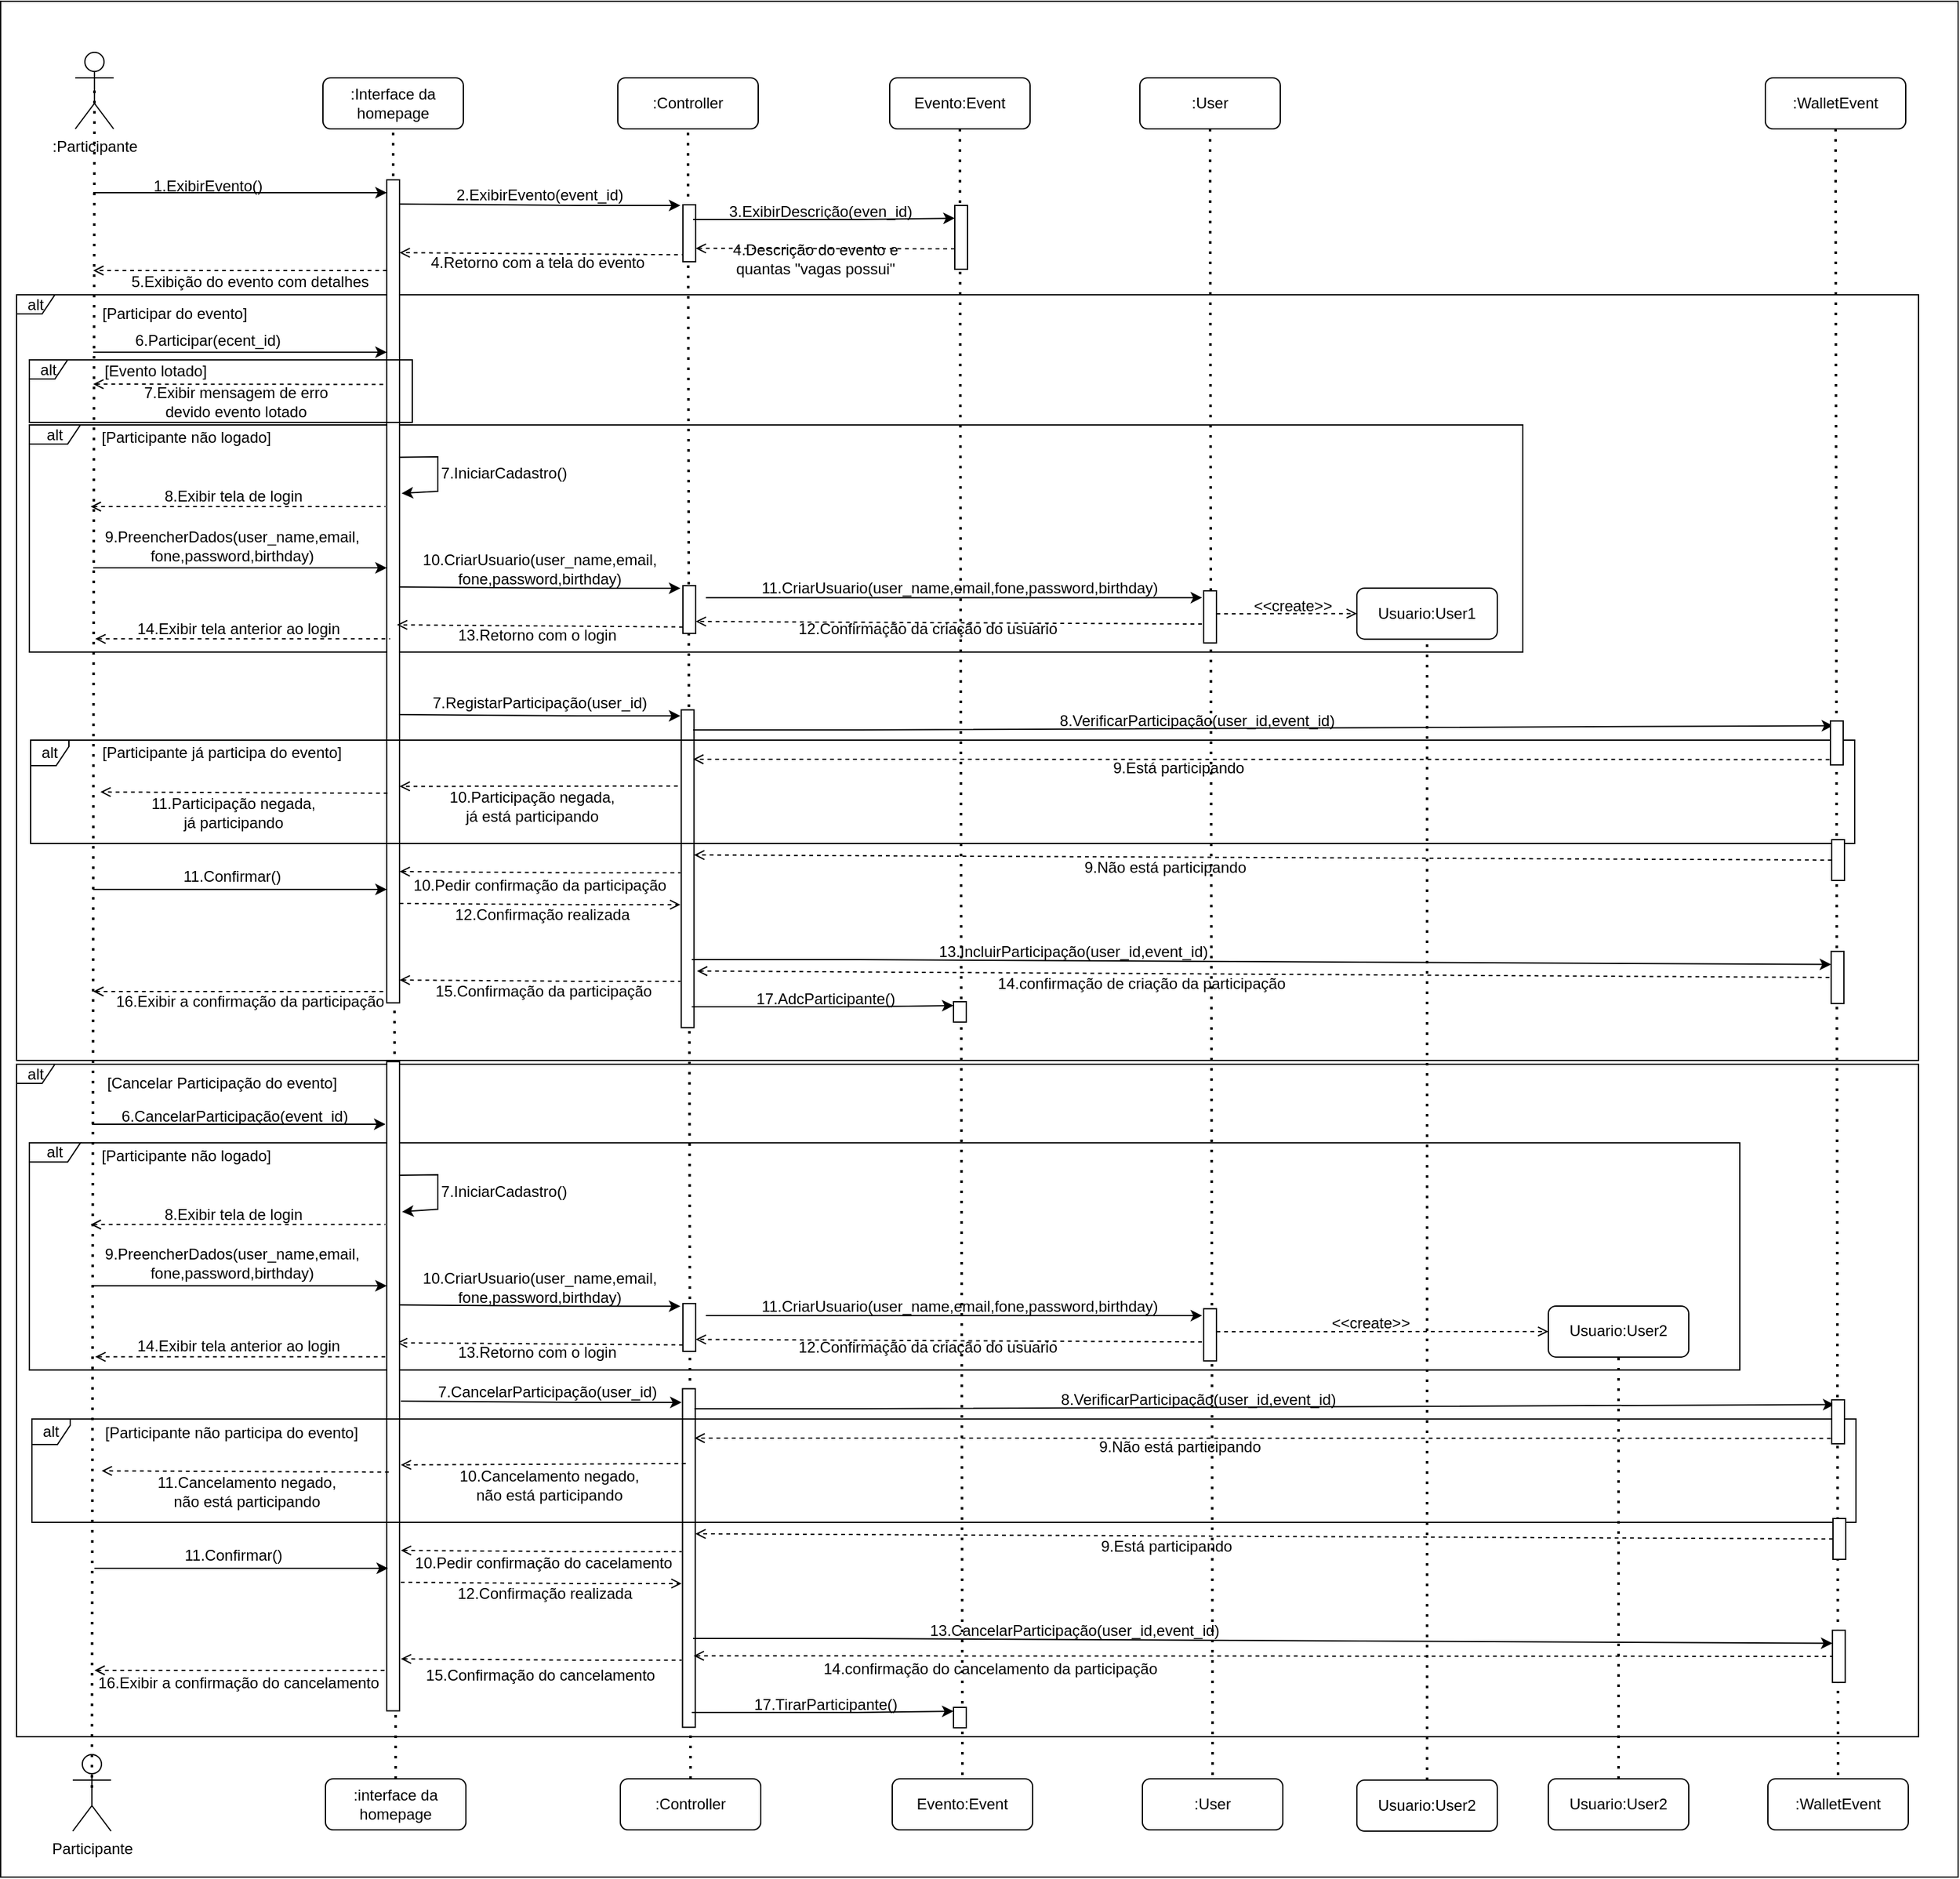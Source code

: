 <mxfile version="28.2.3">
  <diagram name="Página-1" id="ZoH1qGiTkQQqBr2M1ZjS">
    <mxGraphModel dx="3021" dy="2386" grid="1" gridSize="10" guides="1" tooltips="1" connect="1" arrows="1" fold="1" page="1" pageScale="1" pageWidth="827" pageHeight="1169" math="0" shadow="0">
      <root>
        <mxCell id="0" />
        <mxCell id="1" parent="0" />
        <mxCell id="7PJYwHTWWEtQcOT2h8YD-60" value="" style="rounded=0;whiteSpace=wrap;html=1;" parent="1" vertex="1">
          <mxGeometry x="-312.5" y="-30" width="1533.5" height="1470" as="geometry" />
        </mxCell>
        <mxCell id="7PJYwHTWWEtQcOT2h8YD-61" value="alt" style="shape=umlFrame;whiteSpace=wrap;html=1;pointerEvents=0;width=30;height=15;" parent="1" vertex="1">
          <mxGeometry x="-300" y="200" width="1490" height="600" as="geometry" />
        </mxCell>
        <mxCell id="7PJYwHTWWEtQcOT2h8YD-53" value="" style="endArrow=open;html=1;rounded=0;dashed=1;entryX=0.25;entryY=0;entryDx=0;entryDy=0;exitX=0.25;exitY=1;exitDx=0;exitDy=0;endFill=0;" parent="1" edge="1">
          <mxGeometry width="50" height="50" relative="1" as="geometry">
            <mxPoint x="435" y="164" as="sourcePoint" />
            <mxPoint x="232.0" y="163.625" as="targetPoint" />
            <Array as="points" />
          </mxGeometry>
        </mxCell>
        <mxCell id="7PJYwHTWWEtQcOT2h8YD-165" value="" style="endArrow=open;html=1;rounded=0;dashed=1;entryX=0.5;entryY=0;entryDx=0;entryDy=0;exitX=0.5;exitY=1;exitDx=0;exitDy=0;endFill=0;" parent="1" edge="1" source="7PJYwHTWWEtQcOT2h8YD-198">
          <mxGeometry width="50" height="50" relative="1" as="geometry">
            <mxPoint x="982" y="638.0" as="sourcePoint" />
            <mxPoint x="230.705" y="638.99" as="targetPoint" />
            <Array as="points" />
          </mxGeometry>
        </mxCell>
        <mxCell id="7PJYwHTWWEtQcOT2h8YD-6" value="" style="endArrow=none;dashed=1;html=1;dashPattern=1 3;strokeWidth=2;rounded=0;exitX=0.5;exitY=0;exitDx=0;exitDy=0;entryX=0.5;entryY=1;entryDx=0;entryDy=0;" parent="1" source="7PJYwHTWWEtQcOT2h8YD-3" target="7PJYwHTWWEtQcOT2h8YD-2" edge="1">
          <mxGeometry width="50" height="50" relative="1" as="geometry">
            <mxPoint x="20" y="460" as="sourcePoint" />
            <mxPoint x="70" y="410" as="targetPoint" />
          </mxGeometry>
        </mxCell>
        <mxCell id="7PJYwHTWWEtQcOT2h8YD-15" value="" style="rounded=0;whiteSpace=wrap;html=1;rotation=90;" parent="1" vertex="1">
          <mxGeometry x="-47.18" y="149.69" width="84.37" height="10" as="geometry" />
        </mxCell>
        <mxCell id="7PJYwHTWWEtQcOT2h8YD-26" value="" style="endArrow=open;html=1;rounded=0;exitX=0.36;exitY=0.79;exitDx=0;exitDy=0;exitPerimeter=0;endFill=0;dashed=1;" parent="1" edge="1">
          <mxGeometry width="50" height="50" relative="1" as="geometry">
            <mxPoint x="224.1" y="168.68" as="sourcePoint" />
            <mxPoint y="167" as="targetPoint" />
            <Array as="points" />
          </mxGeometry>
        </mxCell>
        <mxCell id="7PJYwHTWWEtQcOT2h8YD-14" value="" style="endArrow=none;dashed=1;html=1;dashPattern=1 3;strokeWidth=2;rounded=0;exitX=0.5;exitY=0;exitDx=0;exitDy=0;entryX=0.5;entryY=1;entryDx=0;entryDy=0;" parent="1" source="7PJYwHTWWEtQcOT2h8YD-13" target="7PJYwHTWWEtQcOT2h8YD-12" edge="1">
          <mxGeometry width="50" height="50" relative="1" as="geometry">
            <mxPoint x="250" y="460" as="sourcePoint" />
            <mxPoint x="300" y="410" as="targetPoint" />
          </mxGeometry>
        </mxCell>
        <mxCell id="7PJYwHTWWEtQcOT2h8YD-18" value="" style="rounded=0;whiteSpace=wrap;html=1;rotation=90;" parent="1" vertex="1">
          <mxGeometry x="204.7" y="146.81" width="44.62" height="10" as="geometry" />
        </mxCell>
        <mxCell id="7PJYwHTWWEtQcOT2h8YD-2" value=":Interface da homepage" style="rounded=1;whiteSpace=wrap;html=1;" parent="1" vertex="1">
          <mxGeometry x="-60" y="30" width="110" height="40" as="geometry" />
        </mxCell>
        <mxCell id="7PJYwHTWWEtQcOT2h8YD-3" value=":interface da homepage" style="rounded=1;whiteSpace=wrap;html=1;" parent="1" vertex="1">
          <mxGeometry x="-58" y="1363" width="110" height="40" as="geometry" />
        </mxCell>
        <mxCell id="7PJYwHTWWEtQcOT2h8YD-7" value=":Participante" style="shape=umlActor;verticalLabelPosition=bottom;verticalAlign=top;html=1;outlineConnect=0;" parent="1" vertex="1">
          <mxGeometry x="-254" y="10" width="30" height="60" as="geometry" />
        </mxCell>
        <mxCell id="7PJYwHTWWEtQcOT2h8YD-8" value="Participante" style="shape=umlActor;verticalLabelPosition=bottom;verticalAlign=top;html=1;outlineConnect=0;" parent="1" vertex="1">
          <mxGeometry x="-256" y="1344" width="30" height="60" as="geometry" />
        </mxCell>
        <mxCell id="7PJYwHTWWEtQcOT2h8YD-9" value="" style="endArrow=none;dashed=1;html=1;dashPattern=1 3;strokeWidth=2;rounded=0;exitX=0.5;exitY=0.5;exitDx=0;exitDy=0;exitPerimeter=0;entryX=0.5;entryY=0.5;entryDx=0;entryDy=0;entryPerimeter=0;" parent="1" source="7PJYwHTWWEtQcOT2h8YD-7" target="7PJYwHTWWEtQcOT2h8YD-8" edge="1">
          <mxGeometry width="50" height="50" relative="1" as="geometry">
            <mxPoint x="-174" y="390" as="sourcePoint" />
            <mxPoint x="-124" y="340" as="targetPoint" />
          </mxGeometry>
        </mxCell>
        <mxCell id="7PJYwHTWWEtQcOT2h8YD-11" value="1.ExibirEvento(&lt;span style=&quot;color: light-dark(rgb(0, 0, 0), rgb(255, 255, 255)); background-color: transparent;&quot;&gt;)&lt;/span&gt;" style="text;html=1;align=center;verticalAlign=middle;whiteSpace=wrap;rounded=0;" parent="1" vertex="1">
          <mxGeometry x="-180" y="100" width="60" height="30" as="geometry" />
        </mxCell>
        <mxCell id="7PJYwHTWWEtQcOT2h8YD-12" value=":Controller" style="rounded=1;whiteSpace=wrap;html=1;" parent="1" vertex="1">
          <mxGeometry x="171" y="30" width="110" height="40" as="geometry" />
        </mxCell>
        <mxCell id="7PJYwHTWWEtQcOT2h8YD-13" value=":Controller" style="rounded=1;whiteSpace=wrap;html=1;" parent="1" vertex="1">
          <mxGeometry x="173" y="1363" width="110" height="40" as="geometry" />
        </mxCell>
        <mxCell id="7PJYwHTWWEtQcOT2h8YD-22" value="2.ExibirEvento&lt;span style=&quot;background-color: transparent; color: light-dark(rgb(0, 0, 0), rgb(255, 255, 255));&quot;&gt;(event_id&lt;/span&gt;&lt;span style=&quot;background-color: transparent; color: light-dark(rgb(0, 0, 0), rgb(255, 255, 255));&quot;&gt;)&lt;/span&gt;" style="text;html=1;align=center;verticalAlign=middle;whiteSpace=wrap;rounded=0;" parent="1" vertex="1">
          <mxGeometry x="80" y="107" width="60" height="30" as="geometry" />
        </mxCell>
        <mxCell id="7PJYwHTWWEtQcOT2h8YD-10" value="" style="endArrow=classic;html=1;rounded=0;" parent="1" edge="1">
          <mxGeometry width="50" height="50" relative="1" as="geometry">
            <mxPoint x="-240" y="120" as="sourcePoint" />
            <mxPoint x="-10" y="120" as="targetPoint" />
          </mxGeometry>
        </mxCell>
        <mxCell id="7PJYwHTWWEtQcOT2h8YD-24" value="" style="endArrow=classic;html=1;rounded=0;exitX=0.194;exitY=-0.034;exitDx=0;exitDy=0;exitPerimeter=0;" parent="1" source="7PJYwHTWWEtQcOT2h8YD-15" edge="1">
          <mxGeometry width="50" height="50" relative="1" as="geometry">
            <mxPoint x="10" y="130" as="sourcePoint" />
            <mxPoint x="220" y="130" as="targetPoint" />
            <Array as="points">
              <mxPoint x="140" y="130" />
            </Array>
          </mxGeometry>
        </mxCell>
        <mxCell id="7PJYwHTWWEtQcOT2h8YD-35" value="4.Retorno com a tela do evento&lt;span style=&quot;background-color: transparent; color: light-dark(rgb(0, 0, 0), rgb(255, 255, 255));&quot;&gt;&amp;nbsp;&lt;/span&gt;" style="text;html=1;align=center;verticalAlign=middle;whiteSpace=wrap;rounded=0;" parent="1" vertex="1">
          <mxGeometry x="20" y="160" width="180" height="30" as="geometry" />
        </mxCell>
        <mxCell id="7PJYwHTWWEtQcOT2h8YD-36" value="" style="endArrow=open;html=1;rounded=0;dashed=1;endFill=0;" parent="1" edge="1">
          <mxGeometry width="50" height="50" relative="1" as="geometry">
            <mxPoint x="-10" y="181" as="sourcePoint" />
            <mxPoint x="-240" y="181" as="targetPoint" />
            <Array as="points" />
          </mxGeometry>
        </mxCell>
        <mxCell id="7PJYwHTWWEtQcOT2h8YD-37" value="5.Exibição do evento com detalhes" style="text;html=1;align=center;verticalAlign=middle;whiteSpace=wrap;rounded=0;" parent="1" vertex="1">
          <mxGeometry x="-217" y="175" width="200" height="30" as="geometry" />
        </mxCell>
        <mxCell id="7PJYwHTWWEtQcOT2h8YD-39" value="" style="endArrow=none;dashed=1;html=1;dashPattern=1 3;strokeWidth=2;rounded=0;exitX=0.5;exitY=0.125;exitDx=0;exitDy=0;entryX=0.5;entryY=1;entryDx=0;entryDy=0;exitPerimeter=0;" parent="1" source="7PJYwHTWWEtQcOT2h8YD-42" edge="1">
          <mxGeometry width="50" height="50" relative="1" as="geometry">
            <mxPoint x="441" y="814" as="sourcePoint" />
            <mxPoint x="439" y="69" as="targetPoint" />
          </mxGeometry>
        </mxCell>
        <mxCell id="7PJYwHTWWEtQcOT2h8YD-40" value="" style="rounded=0;whiteSpace=wrap;html=1;rotation=90;" parent="1" vertex="1">
          <mxGeometry x="415" y="150" width="50" height="10" as="geometry" />
        </mxCell>
        <mxCell id="7PJYwHTWWEtQcOT2h8YD-41" value="Evento:Event" style="rounded=1;whiteSpace=wrap;html=1;" parent="1" vertex="1">
          <mxGeometry x="384" y="30" width="110" height="40" as="geometry" />
        </mxCell>
        <mxCell id="7PJYwHTWWEtQcOT2h8YD-42" value="Evento:Event" style="rounded=1;whiteSpace=wrap;html=1;" parent="1" vertex="1">
          <mxGeometry x="386" y="1363" width="110" height="40" as="geometry" />
        </mxCell>
        <mxCell id="7PJYwHTWWEtQcOT2h8YD-43" value="3&lt;span style=&quot;background-color: transparent; color: light-dark(rgb(0, 0, 0), rgb(255, 255, 255));&quot;&gt;.ExibirDescrição(even_id&lt;/span&gt;&lt;span style=&quot;background-color: transparent; color: light-dark(rgb(0, 0, 0), rgb(255, 255, 255));&quot;&gt;)&lt;/span&gt;" style="text;html=1;align=center;verticalAlign=middle;whiteSpace=wrap;rounded=0;" parent="1" vertex="1">
          <mxGeometry x="300" y="120" width="60" height="30" as="geometry" />
        </mxCell>
        <mxCell id="7PJYwHTWWEtQcOT2h8YD-44" value="" style="endArrow=classic;html=1;rounded=0;" parent="1" edge="1">
          <mxGeometry width="50" height="50" relative="1" as="geometry">
            <mxPoint x="230" y="141" as="sourcePoint" />
            <mxPoint x="435" y="140" as="targetPoint" />
            <Array as="points">
              <mxPoint x="360" y="141" />
            </Array>
          </mxGeometry>
        </mxCell>
        <mxCell id="7PJYwHTWWEtQcOT2h8YD-54" value="4.Descrição do evento e quantas &quot;vagas possui&quot;" style="text;html=1;align=center;verticalAlign=middle;whiteSpace=wrap;rounded=0;" parent="1" vertex="1">
          <mxGeometry x="256" y="156.75" width="140" height="30" as="geometry" />
        </mxCell>
        <mxCell id="7PJYwHTWWEtQcOT2h8YD-63" value="[Participar do evento]" style="text;html=1;align=center;verticalAlign=middle;whiteSpace=wrap;rounded=0;" parent="1" vertex="1">
          <mxGeometry x="-256" y="200" width="160" height="30" as="geometry" />
        </mxCell>
        <mxCell id="7PJYwHTWWEtQcOT2h8YD-65" value="" style="endArrow=classic;html=1;rounded=0;" parent="1" edge="1">
          <mxGeometry width="50" height="50" relative="1" as="geometry">
            <mxPoint x="-240" y="245" as="sourcePoint" />
            <mxPoint x="-10" y="245" as="targetPoint" />
          </mxGeometry>
        </mxCell>
        <mxCell id="7PJYwHTWWEtQcOT2h8YD-66" value="" style="rounded=0;whiteSpace=wrap;html=1;rotation=90;" parent="1" vertex="1">
          <mxGeometry x="-89.8" y="190.31" width="169.59" height="10" as="geometry" />
        </mxCell>
        <mxCell id="7PJYwHTWWEtQcOT2h8YD-68" value="6.Participar(ecent_id)" style="text;html=1;align=center;verticalAlign=middle;whiteSpace=wrap;rounded=0;" parent="1" vertex="1">
          <mxGeometry x="-180" y="221" width="60" height="30" as="geometry" />
        </mxCell>
        <mxCell id="7PJYwHTWWEtQcOT2h8YD-73" value="alt" style="shape=umlFrame;whiteSpace=wrap;html=1;pointerEvents=0;width=40;height=15;" parent="1" vertex="1">
          <mxGeometry x="-290" y="302" width="1170" height="178" as="geometry" />
        </mxCell>
        <mxCell id="7PJYwHTWWEtQcOT2h8YD-75" value="[Participante não logado]" style="text;html=1;align=center;verticalAlign=middle;whiteSpace=wrap;rounded=0;" parent="1" vertex="1">
          <mxGeometry x="-247" y="297.37" width="160" height="30" as="geometry" />
        </mxCell>
        <mxCell id="7PJYwHTWWEtQcOT2h8YD-86" value="[Evento lotado]" style="text;html=1;align=center;verticalAlign=middle;whiteSpace=wrap;rounded=0;" parent="1" vertex="1">
          <mxGeometry x="-241" y="245" width="100" height="30" as="geometry" />
        </mxCell>
        <mxCell id="7PJYwHTWWEtQcOT2h8YD-88" value="" style="endArrow=none;dashed=1;html=1;strokeWidth=1;rounded=0;entryX=0.942;entryY=0.931;entryDx=0;entryDy=0;entryPerimeter=0;endFill=0;startArrow=open;startFill=0;" parent="1" target="7PJYwHTWWEtQcOT2h8YD-66" edge="1">
          <mxGeometry width="50" height="50" relative="1" as="geometry">
            <mxPoint x="-240" y="270" as="sourcePoint" />
            <mxPoint x="100" y="300" as="targetPoint" />
          </mxGeometry>
        </mxCell>
        <mxCell id="7PJYwHTWWEtQcOT2h8YD-93" value="" style="endArrow=classic;html=1;rounded=0;exitX=0.708;exitY=0.32;exitDx=0;exitDy=0;exitPerimeter=0;entryX=0.381;entryY=-0.166;entryDx=0;entryDy=0;entryPerimeter=0;" parent="1" target="7PJYwHTWWEtQcOT2h8YD-91" edge="1">
          <mxGeometry width="50" height="50" relative="1" as="geometry">
            <mxPoint x="-3.2" y="327.369" as="sourcePoint" />
            <mxPoint x="-1.6" y="366.417" as="targetPoint" />
            <Array as="points">
              <mxPoint x="30" y="327" />
              <mxPoint x="30" y="354" />
            </Array>
          </mxGeometry>
        </mxCell>
        <mxCell id="7PJYwHTWWEtQcOT2h8YD-89" value="7.Exibir mensagem de erro devido evento lotado" style="text;html=1;align=center;verticalAlign=middle;whiteSpace=wrap;rounded=0;" parent="1" vertex="1">
          <mxGeometry x="-213" y="264" width="170" height="40" as="geometry" />
        </mxCell>
        <mxCell id="7PJYwHTWWEtQcOT2h8YD-91" value="" style="rounded=0;whiteSpace=wrap;html=1;rotation=90;" parent="1" vertex="1">
          <mxGeometry x="-327.48" y="427.39" width="644.97" height="10" as="geometry" />
        </mxCell>
        <mxCell id="7PJYwHTWWEtQcOT2h8YD-85" value="alt" style="shape=umlFrame;whiteSpace=wrap;html=1;pointerEvents=0;width=30;height=15;" parent="1" vertex="1">
          <mxGeometry x="-290" y="251" width="300" height="49" as="geometry" />
        </mxCell>
        <mxCell id="7PJYwHTWWEtQcOT2h8YD-92" value="7.IniciarCadastro&lt;span style=&quot;background-color: transparent; color: light-dark(rgb(0, 0, 0), rgb(255, 255, 255));&quot;&gt;(&lt;/span&gt;&lt;span style=&quot;background-color: transparent; color: light-dark(rgb(0, 0, 0), rgb(255, 255, 255));&quot;&gt;)&lt;/span&gt;" style="text;html=1;align=center;verticalAlign=middle;whiteSpace=wrap;rounded=0;" parent="1" vertex="1">
          <mxGeometry x="52" y="325.31" width="60" height="30" as="geometry" />
        </mxCell>
        <mxCell id="7PJYwHTWWEtQcOT2h8YD-94" value="" style="rounded=0;whiteSpace=wrap;html=1;rotation=90;" parent="1" vertex="1">
          <mxGeometry x="208.31" y="441.66" width="37.4" height="10" as="geometry" />
        </mxCell>
        <mxCell id="7PJYwHTWWEtQcOT2h8YD-103" value="" style="endArrow=none;dashed=1;html=1;strokeWidth=1;rounded=0;entryX=0.942;entryY=0.931;entryDx=0;entryDy=0;entryPerimeter=0;endFill=0;startArrow=open;startFill=0;" parent="1" edge="1">
          <mxGeometry width="50" height="50" relative="1" as="geometry">
            <mxPoint x="-242" y="366" as="sourcePoint" />
            <mxPoint x="-11" y="366" as="targetPoint" />
          </mxGeometry>
        </mxCell>
        <mxCell id="7PJYwHTWWEtQcOT2h8YD-104" value="8&lt;span style=&quot;background-color: transparent; color: light-dark(rgb(0, 0, 0), rgb(255, 255, 255));&quot;&gt;.Exibir tela de login&lt;/span&gt;" style="text;html=1;align=center;verticalAlign=middle;whiteSpace=wrap;rounded=0;" parent="1" vertex="1">
          <mxGeometry x="-215" y="338" width="170" height="40" as="geometry" />
        </mxCell>
        <mxCell id="7PJYwHTWWEtQcOT2h8YD-105" value="" style="endArrow=classic;html=1;rounded=0;" parent="1" edge="1">
          <mxGeometry width="50" height="50" relative="1" as="geometry">
            <mxPoint x="-240" y="414" as="sourcePoint" />
            <mxPoint x="-10" y="414" as="targetPoint" />
          </mxGeometry>
        </mxCell>
        <mxCell id="7PJYwHTWWEtQcOT2h8YD-106" value="9.PreencherDados(user_name,email,&lt;br&gt;fone,password,birthday)" style="text;html=1;align=center;verticalAlign=middle;whiteSpace=wrap;rounded=0;" parent="1" vertex="1">
          <mxGeometry x="-156" y="371" width="50" height="51" as="geometry" />
        </mxCell>
        <mxCell id="7PJYwHTWWEtQcOT2h8YD-108" value="10.CriarUsuario&lt;span style=&quot;background-color: transparent; color: light-dark(rgb(0, 0, 0), rgb(255, 255, 255));&quot;&gt;(&lt;/span&gt;user_name,email,&lt;br&gt;fone,password,birthday&lt;span style=&quot;background-color: transparent; color: light-dark(rgb(0, 0, 0), rgb(255, 255, 255));&quot;&gt;)&lt;/span&gt;" style="text;html=1;align=center;verticalAlign=middle;whiteSpace=wrap;rounded=0;" parent="1" vertex="1">
          <mxGeometry x="80" y="400" width="60" height="30" as="geometry" />
        </mxCell>
        <mxCell id="7PJYwHTWWEtQcOT2h8YD-109" value="" style="endArrow=classic;html=1;rounded=0;exitX=0.194;exitY=-0.034;exitDx=0;exitDy=0;exitPerimeter=0;" parent="1" edge="1">
          <mxGeometry width="50" height="50" relative="1" as="geometry">
            <mxPoint y="429" as="sourcePoint" />
            <mxPoint x="220" y="430" as="targetPoint" />
            <Array as="points">
              <mxPoint x="140" y="430" />
            </Array>
          </mxGeometry>
        </mxCell>
        <mxCell id="7PJYwHTWWEtQcOT2h8YD-112" value="" style="endArrow=none;dashed=1;html=1;dashPattern=1 3;strokeWidth=2;rounded=0;exitX=0.5;exitY=0.125;exitDx=0;exitDy=0;entryX=0.5;entryY=1;entryDx=0;entryDy=0;exitPerimeter=0;" parent="1" source="7PJYwHTWWEtQcOT2h8YD-114" edge="1">
          <mxGeometry width="50" height="50" relative="1" as="geometry">
            <mxPoint x="637" y="814" as="sourcePoint" />
            <mxPoint x="635" y="69" as="targetPoint" />
          </mxGeometry>
        </mxCell>
        <mxCell id="7PJYwHTWWEtQcOT2h8YD-113" value=":User" style="rounded=1;whiteSpace=wrap;html=1;" parent="1" vertex="1">
          <mxGeometry x="580" y="30" width="110" height="40" as="geometry" />
        </mxCell>
        <mxCell id="7PJYwHTWWEtQcOT2h8YD-114" value=":User" style="rounded=1;whiteSpace=wrap;html=1;" parent="1" vertex="1">
          <mxGeometry x="582" y="1363" width="110" height="40" as="geometry" />
        </mxCell>
        <mxCell id="7PJYwHTWWEtQcOT2h8YD-115" value="" style="rounded=0;whiteSpace=wrap;html=1;rotation=90;" parent="1" vertex="1">
          <mxGeometry x="614.58" y="447.42" width="40.83" height="10" as="geometry" />
        </mxCell>
        <mxCell id="7PJYwHTWWEtQcOT2h8YD-117" value="11.CriarUsuario&lt;span style=&quot;color: light-dark(rgb(0, 0, 0), rgb(255, 255, 255)); background-color: transparent;&quot;&gt;(&lt;/span&gt;user_name,email,fone,password,birthday&lt;span style=&quot;color: light-dark(rgb(0, 0, 0), rgb(255, 255, 255)); background-color: transparent;&quot;&gt;)&lt;/span&gt;" style="text;html=1;align=center;verticalAlign=middle;whiteSpace=wrap;rounded=0;" parent="1" vertex="1">
          <mxGeometry x="295" y="415" width="288" height="30" as="geometry" />
        </mxCell>
        <mxCell id="7PJYwHTWWEtQcOT2h8YD-118" value="" style="endArrow=classic;html=1;rounded=0;exitX=0.194;exitY=-0.034;exitDx=0;exitDy=0;exitPerimeter=0;entryX=0.131;entryY=1.123;entryDx=0;entryDy=0;entryPerimeter=0;" parent="1" target="7PJYwHTWWEtQcOT2h8YD-115" edge="1">
          <mxGeometry width="50" height="50" relative="1" as="geometry">
            <mxPoint x="240" y="437.39" as="sourcePoint" />
            <mxPoint x="630" y="442" as="targetPoint" />
            <Array as="points" />
          </mxGeometry>
        </mxCell>
        <mxCell id="7PJYwHTWWEtQcOT2h8YD-119" value="" style="endArrow=open;dashed=1;html=1;rounded=0;endFill=0;strokeWidth=1;strokeColor=default;entryX=0;entryY=0.5;entryDx=0;entryDy=0;" parent="1" target="7PJYwHTWWEtQcOT2h8YD-124" edge="1">
          <mxGeometry width="50" height="50" relative="1" as="geometry">
            <mxPoint x="640" y="450" as="sourcePoint" />
            <mxPoint x="760" y="450" as="targetPoint" />
          </mxGeometry>
        </mxCell>
        <mxCell id="7PJYwHTWWEtQcOT2h8YD-121" value="&amp;lt;&amp;lt;create&amp;gt;&amp;gt;" style="text;html=1;align=center;verticalAlign=middle;whiteSpace=wrap;rounded=0;" parent="1" vertex="1">
          <mxGeometry x="670" y="428.79" width="60" height="30" as="geometry" />
        </mxCell>
        <mxCell id="7PJYwHTWWEtQcOT2h8YD-124" value="Usuario:User1" style="rounded=1;whiteSpace=wrap;html=1;" parent="1" vertex="1">
          <mxGeometry x="750" y="429.83" width="110" height="40" as="geometry" />
        </mxCell>
        <mxCell id="7PJYwHTWWEtQcOT2h8YD-125" value="Usuario:User2" style="rounded=1;whiteSpace=wrap;html=1;" parent="1" vertex="1">
          <mxGeometry x="750" y="1364" width="110" height="40" as="geometry" />
        </mxCell>
        <mxCell id="7PJYwHTWWEtQcOT2h8YD-126" value="" style="endArrow=none;dashed=1;html=1;dashPattern=1 3;strokeWidth=2;rounded=0;exitX=0.5;exitY=0;exitDx=0;exitDy=0;" parent="1" source="7PJYwHTWWEtQcOT2h8YD-125" target="7PJYwHTWWEtQcOT2h8YD-124" edge="1">
          <mxGeometry width="50" height="50" relative="1" as="geometry">
            <mxPoint x="810" y="1428.857" as="sourcePoint" />
            <mxPoint x="810" y="600" as="targetPoint" />
          </mxGeometry>
        </mxCell>
        <mxCell id="7PJYwHTWWEtQcOT2h8YD-128" value="" style="endArrow=open;dashed=1;html=1;rounded=0;entryX=0.75;entryY=0;entryDx=0;entryDy=0;exitX=0.637;exitY=1.133;exitDx=0;exitDy=0;exitPerimeter=0;startArrow=none;startFill=0;endFill=0;" parent="1" source="7PJYwHTWWEtQcOT2h8YD-115" target="7PJYwHTWWEtQcOT2h8YD-94" edge="1">
          <mxGeometry width="50" height="50" relative="1" as="geometry">
            <mxPoint x="690" y="340" as="sourcePoint" />
            <mxPoint x="380" y="360" as="targetPoint" />
          </mxGeometry>
        </mxCell>
        <mxCell id="7PJYwHTWWEtQcOT2h8YD-129" value="12.Confirmação da criação do usuario" style="text;html=1;align=center;verticalAlign=middle;whiteSpace=wrap;rounded=0;" parent="1" vertex="1">
          <mxGeometry x="270" y="447.42" width="288" height="30" as="geometry" />
        </mxCell>
        <mxCell id="7PJYwHTWWEtQcOT2h8YD-137" value="" style="endArrow=open;html=1;rounded=0;exitX=0.36;exitY=0.79;exitDx=0;exitDy=0;exitPerimeter=0;endFill=0;dashed=1;" parent="1" edge="1">
          <mxGeometry width="50" height="50" relative="1" as="geometry">
            <mxPoint x="222.05" y="460.34" as="sourcePoint" />
            <mxPoint x="-2.05" y="458.66" as="targetPoint" />
            <Array as="points" />
          </mxGeometry>
        </mxCell>
        <mxCell id="7PJYwHTWWEtQcOT2h8YD-138" value="13.Retorno com o login" style="text;html=1;align=center;verticalAlign=middle;whiteSpace=wrap;rounded=0;" parent="1" vertex="1">
          <mxGeometry x="17.95" y="451.66" width="180" height="30" as="geometry" />
        </mxCell>
        <mxCell id="7PJYwHTWWEtQcOT2h8YD-139" value="" style="endArrow=none;dashed=1;html=1;strokeWidth=1;rounded=0;entryX=0.942;entryY=0.931;entryDx=0;entryDy=0;entryPerimeter=0;endFill=0;startArrow=open;startFill=0;" parent="1" edge="1">
          <mxGeometry width="50" height="50" relative="1" as="geometry">
            <mxPoint x="-238.37" y="469.66" as="sourcePoint" />
            <mxPoint x="-7.37" y="469.66" as="targetPoint" />
          </mxGeometry>
        </mxCell>
        <mxCell id="7PJYwHTWWEtQcOT2h8YD-140" value="&lt;span style=&quot;background-color: transparent; color: light-dark(rgb(0, 0, 0), rgb(255, 255, 255));&quot;&gt;14.Exibir tela anterior ao login&lt;/span&gt;" style="text;html=1;align=center;verticalAlign=middle;whiteSpace=wrap;rounded=0;" parent="1" vertex="1">
          <mxGeometry x="-211.37" y="441.66" width="170" height="40" as="geometry" />
        </mxCell>
        <mxCell id="7PJYwHTWWEtQcOT2h8YD-142" value="7.RegistarParticipação(user_id)" style="text;html=1;align=center;verticalAlign=middle;whiteSpace=wrap;rounded=0;" parent="1" vertex="1">
          <mxGeometry x="80" y="510" width="60" height="20" as="geometry" />
        </mxCell>
        <mxCell id="7PJYwHTWWEtQcOT2h8YD-143" value="" style="endArrow=classic;html=1;rounded=0;exitX=0.194;exitY=-0.034;exitDx=0;exitDy=0;exitPerimeter=0;" parent="1" edge="1">
          <mxGeometry width="50" height="50" relative="1" as="geometry">
            <mxPoint y="529" as="sourcePoint" />
            <mxPoint x="220" y="530" as="targetPoint" />
            <Array as="points">
              <mxPoint x="140" y="530" />
            </Array>
          </mxGeometry>
        </mxCell>
        <mxCell id="7PJYwHTWWEtQcOT2h8YD-144" value="" style="rounded=0;whiteSpace=wrap;html=1;rotation=90;" parent="1" vertex="1">
          <mxGeometry x="101.22" y="644.79" width="248.98" height="10" as="geometry" />
        </mxCell>
        <mxCell id="7PJYwHTWWEtQcOT2h8YD-145" value="10.Pedir confirmação da participação" style="text;html=1;align=center;verticalAlign=middle;whiteSpace=wrap;rounded=0;" parent="1" vertex="1">
          <mxGeometry y="647.01" width="220" height="32" as="geometry" />
        </mxCell>
        <mxCell id="7PJYwHTWWEtQcOT2h8YD-146" value="" style="endArrow=none;html=1;rounded=0;exitX=0.194;exitY=-0.034;exitDx=0;exitDy=0;exitPerimeter=0;startArrow=open;startFill=0;endFill=0;dashed=1;" parent="1" edge="1">
          <mxGeometry width="50" height="50" relative="1" as="geometry">
            <mxPoint y="652" as="sourcePoint" />
            <mxPoint x="220" y="653" as="targetPoint" />
            <Array as="points">
              <mxPoint x="140" y="653" />
            </Array>
          </mxGeometry>
        </mxCell>
        <mxCell id="7PJYwHTWWEtQcOT2h8YD-148" value="" style="endArrow=classic;html=1;rounded=0;" parent="1" edge="1">
          <mxGeometry width="50" height="50" relative="1" as="geometry">
            <mxPoint x="-240" y="666" as="sourcePoint" />
            <mxPoint x="-10" y="666" as="targetPoint" />
          </mxGeometry>
        </mxCell>
        <mxCell id="7PJYwHTWWEtQcOT2h8YD-149" value="11.Confirmar()" style="text;html=1;align=center;verticalAlign=middle;whiteSpace=wrap;rounded=0;" parent="1" vertex="1">
          <mxGeometry x="-156" y="640" width="50" height="31" as="geometry" />
        </mxCell>
        <mxCell id="7PJYwHTWWEtQcOT2h8YD-152" value="&lt;span style=&quot;background-color: transparent; color: light-dark(rgb(0, 0, 0), rgb(255, 255, 255));&quot;&gt;8.VerificarParticipação(user_id,event_id&lt;/span&gt;&lt;span style=&quot;background-color: transparent; color: light-dark(rgb(0, 0, 0), rgb(255, 255, 255));&quot;&gt;)&lt;/span&gt;" style="text;html=1;align=center;verticalAlign=middle;whiteSpace=wrap;rounded=0;" parent="1" vertex="1">
          <mxGeometry x="595.41" y="519" width="60" height="30" as="geometry" />
        </mxCell>
        <mxCell id="7PJYwHTWWEtQcOT2h8YD-153" value="" style="endArrow=classic;html=1;rounded=0;entryX=0.108;entryY=0.786;entryDx=0;entryDy=0;entryPerimeter=0;" parent="1" target="7PJYwHTWWEtQcOT2h8YD-197" edge="1">
          <mxGeometry width="50" height="50" relative="1" as="geometry">
            <mxPoint x="230" y="541" as="sourcePoint" />
            <mxPoint x="435" y="540" as="targetPoint" />
            <Array as="points">
              <mxPoint x="360" y="541" />
            </Array>
          </mxGeometry>
        </mxCell>
        <mxCell id="7PJYwHTWWEtQcOT2h8YD-156" value="alt" style="shape=umlFrame;whiteSpace=wrap;html=1;pointerEvents=0;width=30;height=20;" parent="1" vertex="1">
          <mxGeometry x="-289" y="549" width="1429" height="81" as="geometry" />
        </mxCell>
        <mxCell id="7PJYwHTWWEtQcOT2h8YD-157" value="[Participante já participa do evento]" style="text;html=1;align=center;verticalAlign=middle;whiteSpace=wrap;rounded=0;" parent="1" vertex="1">
          <mxGeometry x="-234.37" y="544" width="190" height="30" as="geometry" />
        </mxCell>
        <mxCell id="7PJYwHTWWEtQcOT2h8YD-158" value="" style="endArrow=open;html=1;rounded=0;dashed=1;exitX=0.878;exitY=1.071;exitDx=0;exitDy=0;endFill=0;exitPerimeter=0;" parent="1" source="7PJYwHTWWEtQcOT2h8YD-197" edge="1">
          <mxGeometry width="50" height="50" relative="1" as="geometry">
            <mxPoint x="433.0" y="575.25" as="sourcePoint" />
            <mxPoint x="230" y="564" as="targetPoint" />
            <Array as="points" />
          </mxGeometry>
        </mxCell>
        <mxCell id="7PJYwHTWWEtQcOT2h8YD-159" value="9.Está participando" style="text;html=1;align=center;verticalAlign=middle;whiteSpace=wrap;rounded=0;" parent="1" vertex="1">
          <mxGeometry x="498" y="556.21" width="225" height="30" as="geometry" />
        </mxCell>
        <mxCell id="7PJYwHTWWEtQcOT2h8YD-160" value="" style="endArrow=open;html=1;rounded=0;dashed=1;entryX=0.737;entryY=0;entryDx=0;entryDy=0;endFill=0;entryPerimeter=0;" parent="1" target="7PJYwHTWWEtQcOT2h8YD-91" edge="1">
          <mxGeometry width="50" height="50" relative="1" as="geometry">
            <mxPoint x="218" y="585" as="sourcePoint" />
            <mxPoint x="10" y="586.875" as="targetPoint" />
            <Array as="points" />
          </mxGeometry>
        </mxCell>
        <mxCell id="7PJYwHTWWEtQcOT2h8YD-161" value="10.Participação negada, já está participando" style="text;html=1;align=center;verticalAlign=middle;whiteSpace=wrap;rounded=0;" parent="1" vertex="1">
          <mxGeometry x="34.0" y="586" width="140" height="30" as="geometry" />
        </mxCell>
        <mxCell id="7PJYwHTWWEtQcOT2h8YD-162" value="" style="endArrow=open;html=1;rounded=0;dashed=1;entryX=0.737;entryY=0;entryDx=0;entryDy=0;exitX=0.381;exitY=0.57;exitDx=0;exitDy=0;endFill=0;exitPerimeter=0;entryPerimeter=0;" parent="1" edge="1">
          <mxGeometry width="50" height="50" relative="1" as="geometry">
            <mxPoint x="-9.37" y="590.65" as="sourcePoint" />
            <mxPoint x="-234.37" y="589.65" as="targetPoint" />
            <Array as="points" />
          </mxGeometry>
        </mxCell>
        <mxCell id="7PJYwHTWWEtQcOT2h8YD-163" value="11.Participação negada, já participando" style="text;html=1;align=center;verticalAlign=middle;whiteSpace=wrap;rounded=0;" parent="1" vertex="1">
          <mxGeometry x="-200.37" y="590.65" width="140" height="30" as="geometry" />
        </mxCell>
        <mxCell id="7PJYwHTWWEtQcOT2h8YD-166" value="9.Não está participando" style="text;html=1;align=center;verticalAlign=middle;whiteSpace=wrap;rounded=0;" parent="1" vertex="1">
          <mxGeometry x="530.0" y="633.995" width="140" height="30" as="geometry" />
        </mxCell>
        <mxCell id="7PJYwHTWWEtQcOT2h8YD-173" value="12.Confirmação realizada" style="text;html=1;align=center;verticalAlign=middle;whiteSpace=wrap;rounded=0;" parent="1" vertex="1">
          <mxGeometry x="34" y="670" width="156" height="32" as="geometry" />
        </mxCell>
        <mxCell id="7PJYwHTWWEtQcOT2h8YD-174" value="" style="endArrow=open;html=1;rounded=0;exitX=0.194;exitY=-0.034;exitDx=0;exitDy=0;exitPerimeter=0;startArrow=none;startFill=0;endFill=0;dashed=1;" parent="1" edge="1">
          <mxGeometry width="50" height="50" relative="1" as="geometry">
            <mxPoint y="676.99" as="sourcePoint" />
            <mxPoint x="220" y="677.99" as="targetPoint" />
            <Array as="points">
              <mxPoint x="140" y="677.99" />
            </Array>
          </mxGeometry>
        </mxCell>
        <mxCell id="7PJYwHTWWEtQcOT2h8YD-176" value="&lt;span style=&quot;background-color: transparent; color: light-dark(rgb(0, 0, 0), rgb(255, 255, 255));&quot;&gt;13.IncluirParticipação(user_id,event_id&lt;/span&gt;&lt;span style=&quot;background-color: transparent; color: light-dark(rgb(0, 0, 0), rgb(255, 255, 255));&quot;&gt;)&lt;/span&gt;" style="text;html=1;align=center;verticalAlign=middle;whiteSpace=wrap;rounded=0;" parent="1" vertex="1">
          <mxGeometry x="498" y="700" width="60" height="30" as="geometry" />
        </mxCell>
        <mxCell id="7PJYwHTWWEtQcOT2h8YD-185" value="" style="endArrow=classic;html=1;rounded=0;entryX=0.25;entryY=1;entryDx=0;entryDy=0;" parent="1" edge="1" target="7PJYwHTWWEtQcOT2h8YD-190">
          <mxGeometry width="50" height="50" relative="1" as="geometry">
            <mxPoint x="229" y="721" as="sourcePoint" />
            <mxPoint x="980" y="720" as="targetPoint" />
            <Array as="points">
              <mxPoint x="359" y="721" />
            </Array>
          </mxGeometry>
        </mxCell>
        <mxCell id="7PJYwHTWWEtQcOT2h8YD-187" value="" style="endArrow=none;dashed=1;html=1;dashPattern=1 3;strokeWidth=2;rounded=0;exitX=0.5;exitY=0.125;exitDx=0;exitDy=0;entryX=0.5;entryY=1;entryDx=0;entryDy=0;exitPerimeter=0;" parent="1" source="7PJYwHTWWEtQcOT2h8YD-189" edge="1">
          <mxGeometry width="50" height="50" relative="1" as="geometry">
            <mxPoint x="1127" y="814" as="sourcePoint" />
            <mxPoint x="1125" y="69" as="targetPoint" />
          </mxGeometry>
        </mxCell>
        <mxCell id="7PJYwHTWWEtQcOT2h8YD-188" value=":WalletEvent" style="rounded=1;whiteSpace=wrap;html=1;" parent="1" vertex="1">
          <mxGeometry x="1070" y="30" width="110" height="40" as="geometry" />
        </mxCell>
        <mxCell id="7PJYwHTWWEtQcOT2h8YD-189" value=":WalletEvent" style="rounded=1;whiteSpace=wrap;html=1;" parent="1" vertex="1">
          <mxGeometry x="1072" y="1363" width="110" height="40" as="geometry" />
        </mxCell>
        <mxCell id="7PJYwHTWWEtQcOT2h8YD-190" value="&lt;span style=&quot;color: rgba(0, 0, 0, 0); font-family: monospace; font-size: 0px; text-align: start; text-wrap-mode: nowrap;&quot;&gt;%3CmxGraphModel%3E%3Croot%3E%3CmxCell%20id%3D%220%22%2F%3E%3CmxCell%20id%3D%221%22%20parent%3D%220%22%2F%3E%3CmxCell%20id%3D%222%22%20value%3D%2215.Confirma%C3%A7%C3%A3o%20da%20participa%C3%A7%C3%A3o%22%20style%3D%22text%3Bhtml%3D1%3Balign%3Dcenter%3BverticalAlign%3Dmiddle%3BwhiteSpace%3Dwrap%3Brounded%3D0%3B%22%20vertex%3D%221%22%20parent%3D%221%22%3E%3CmxGeometry%20x%3D%2226%22%20y%3D%22730%22%20width%3D%22174%22%20height%3D%2232%22%20as%3D%22geometry%22%2F%3E%3C%2FmxCell%3E%3CmxCell%20id%3D%223%22%20value%3D%22%22%20style%3D%22endArrow%3Dnone%3Bhtml%3D1%3Brounded%3D0%3BexitX%3D0.194%3BexitY%3D-0.034%3BexitDx%3D0%3BexitDy%3D0%3BexitPerimeter%3D0%3BstartArrow%3Dopen%3BstartFill%3D0%3BendFill%3D0%3Bdashed%3D1%3B%22%20edge%3D%221%22%20parent%3D%221%22%3E%3CmxGeometry%20width%3D%2250%22%20height%3D%2250%22%20relative%3D%221%22%20as%3D%22geometry%22%3E%3CmxPoint%20y%3D%22736.99%22%20as%3D%22sourcePoint%22%2F%3E%3CmxPoint%20x%3D%22220%22%20y%3D%22737.99%22%20as%3D%22targetPoint%22%2F%3E%3CArray%20as%3D%22points%22%3E%3CmxPoint%20x%3D%22140%22%20y%3D%22737.99%22%2F%3E%3C%2FArray%3E%3C%2FmxGeometry%3E%3C%2FmxCell%3E%3C%2Froot%3E%3C%2FmxGraphModel%3E&lt;/span&gt;" style="rounded=0;whiteSpace=wrap;html=1;rotation=90;" parent="1" vertex="1">
          <mxGeometry x="1106.165" y="729.995" width="40.83" height="10" as="geometry" />
        </mxCell>
        <mxCell id="7PJYwHTWWEtQcOT2h8YD-191" value="14.confirmação de criação da participação" style="text;html=1;align=center;verticalAlign=middle;whiteSpace=wrap;rounded=0;" parent="1" vertex="1">
          <mxGeometry x="459" y="729" width="245" height="22" as="geometry" />
        </mxCell>
        <mxCell id="7PJYwHTWWEtQcOT2h8YD-192" value="" style="endArrow=none;html=1;rounded=0;exitX=0.822;exitY=-0.229;exitDx=0;exitDy=0;exitPerimeter=0;startArrow=open;startFill=0;endFill=0;dashed=1;entryX=0.5;entryY=1;entryDx=0;entryDy=0;" parent="1" source="7PJYwHTWWEtQcOT2h8YD-144" target="7PJYwHTWWEtQcOT2h8YD-190" edge="1">
          <mxGeometry width="50" height="50" relative="1" as="geometry">
            <mxPoint x="410" y="736.99" as="sourcePoint" />
            <mxPoint x="630" y="737.99" as="targetPoint" />
            <Array as="points" />
          </mxGeometry>
        </mxCell>
        <mxCell id="7PJYwHTWWEtQcOT2h8YD-193" value="15.Confirmação da participação" style="text;html=1;align=center;verticalAlign=middle;whiteSpace=wrap;rounded=0;" parent="1" vertex="1">
          <mxGeometry x="26" y="730" width="174" height="32" as="geometry" />
        </mxCell>
        <mxCell id="7PJYwHTWWEtQcOT2h8YD-194" value="" style="endArrow=none;html=1;rounded=0;exitX=0.194;exitY=-0.034;exitDx=0;exitDy=0;exitPerimeter=0;startArrow=open;startFill=0;endFill=0;dashed=1;" parent="1" edge="1">
          <mxGeometry width="50" height="50" relative="1" as="geometry">
            <mxPoint y="736.99" as="sourcePoint" />
            <mxPoint x="220" y="737.99" as="targetPoint" />
            <Array as="points">
              <mxPoint x="140" y="737.99" />
            </Array>
          </mxGeometry>
        </mxCell>
        <mxCell id="7PJYwHTWWEtQcOT2h8YD-195" value="16.Exibir a confirmação da participação" style="text;html=1;align=center;verticalAlign=middle;whiteSpace=wrap;rounded=0;" parent="1" vertex="1">
          <mxGeometry x="-232" y="738" width="230" height="32" as="geometry" />
        </mxCell>
        <mxCell id="7PJYwHTWWEtQcOT2h8YD-196" value="" style="endArrow=none;html=1;rounded=0;startArrow=open;startFill=0;endFill=0;dashed=1;" parent="1" edge="1">
          <mxGeometry width="50" height="50" relative="1" as="geometry">
            <mxPoint x="-240" y="746" as="sourcePoint" />
            <mxPoint x="-10" y="746" as="targetPoint" />
            <Array as="points">
              <mxPoint x="-160" y="746" />
              <mxPoint x="-87" y="745.99" />
            </Array>
          </mxGeometry>
        </mxCell>
        <mxCell id="7PJYwHTWWEtQcOT2h8YD-197" value="&lt;span style=&quot;color: rgba(0, 0, 0, 0); font-family: monospace; font-size: 0px; text-align: start; text-wrap-mode: nowrap;&quot;&gt;%3CmxGraphModel%3E%3Croot%3E%3CmxCell%20id%3D%220%22%2F%3E%3CmxCell%20id%3D%221%22%20parent%3D%220%22%2F%3E%3CmxCell%20id%3D%222%22%20value%3D%2215.Confirma%C3%A7%C3%A3o%20da%20participa%C3%A7%C3%A3o%22%20style%3D%22text%3Bhtml%3D1%3Balign%3Dcenter%3BverticalAlign%3Dmiddle%3BwhiteSpace%3Dwrap%3Brounded%3D0%3B%22%20vertex%3D%221%22%20parent%3D%221%22%3E%3CmxGeometry%20x%3D%2226%22%20y%3D%22730%22%20width%3D%22174%22%20height%3D%2232%22%20as%3D%22geometry%22%2F%3E%3C%2FmxCell%3E%3CmxCell%20id%3D%223%22%20value%3D%22%22%20style%3D%22endArrow%3Dnone%3Bhtml%3D1%3Brounded%3D0%3BexitX%3D0.194%3BexitY%3D-0.034%3BexitDx%3D0%3BexitDy%3D0%3BexitPerimeter%3D0%3BstartArrow%3Dopen%3BstartFill%3D0%3BendFill%3D0%3Bdashed%3D1%3B%22%20edge%3D%221%22%20parent%3D%221%22%3E%3CmxGeometry%20width%3D%2250%22%20height%3D%2250%22%20relative%3D%221%22%20as%3D%22geometry%22%3E%3CmxPoint%20y%3D%22736.99%22%20as%3D%22sourcePoint%22%2F%3E%3CmxPoint%20x%3D%22220%22%20y%3D%22737.99%22%20as%3D%22targetPoint%22%2F%3E%3CArray%20as%3D%22points%22%3E%3CmxPoint%20x%3D%22140%22%20y%3D%22737.99%22%2F%3E%3C%2FArray%3E%3C%2FmxGeometry%3E%3C%2FmxCell%3E%3C%2Froot%3E%3C%2FmxGraphModel%3E&lt;/span&gt;" style="rounded=0;whiteSpace=wrap;html=1;rotation=90;" parent="1" vertex="1">
          <mxGeometry x="1108.79" y="546.21" width="34.41" height="10" as="geometry" />
        </mxCell>
        <mxCell id="7PJYwHTWWEtQcOT2h8YD-198" value="&lt;span style=&quot;color: rgba(0, 0, 0, 0); font-family: monospace; font-size: 0px; text-align: start; text-wrap-mode: nowrap;&quot;&gt;%3CmxGraphModel%3E%3Croot%3E%3CmxCell%20id%3D%220%22%2F%3E%3CmxCell%20id%3D%221%22%20parent%3D%220%22%2F%3E%3CmxCell%20id%3D%222%22%20value%3D%22%26lt%3Bspan%20style%3D%26quot%3Bcolor%3A%20rgba(0%2C%200%2C%200%2C%200)%3B%20font-family%3A%20monospace%3B%20font-size%3A%200px%3B%20text-align%3A%20start%3B%20text-wrap-mode%3A%20nowrap%3B%26quot%3B%26gt%3B%253CmxGraphModel%253E%253Croot%253E%253CmxCell%2520id%253D%25220%2522%252F%253E%253CmxCell%2520id%253D%25221%2522%2520parent%253D%25220%2522%252F%253E%253CmxCell%2520id%253D%25222%2522%2520value%253D%252215.Confirma%25C3%25A7%25C3%25A3o%2520da%2520participa%25C3%25A7%25C3%25A3o%2522%2520style%253D%2522text%253Bhtml%253D1%253Balign%253Dcenter%253BverticalAlign%253Dmiddle%253BwhiteSpace%253Dwrap%253Brounded%253D0%253B%2522%2520vertex%253D%25221%2522%2520parent%253D%25221%2522%253E%253CmxGeometry%2520x%253D%252226%2522%2520y%253D%2522730%2522%2520width%253D%2522174%2522%2520height%253D%252232%2522%2520as%253D%2522geometry%2522%252F%253E%253C%252FmxCell%253E%253CmxCell%2520id%253D%25223%2522%2520value%253D%2522%2522%2520style%253D%2522endArrow%253Dnone%253Bhtml%253D1%253Brounded%253D0%253BexitX%253D0.194%253BexitY%253D-0.034%253BexitDx%253D0%253BexitDy%253D0%253BexitPerimeter%253D0%253BstartArrow%253Dopen%253BstartFill%253D0%253BendFill%253D0%253Bdashed%253D1%253B%2522%2520edge%253D%25221%2522%2520parent%253D%25221%2522%253E%253CmxGeometry%2520width%253D%252250%2522%2520height%253D%252250%2522%2520relative%253D%25221%2522%2520as%253D%2522geometry%2522%253E%253CmxPoint%2520y%253D%2522736.99%2522%2520as%253D%2522sourcePoint%2522%252F%253E%253CmxPoint%2520x%253D%2522220%2522%2520y%253D%2522737.99%2522%2520as%253D%2522targetPoint%2522%252F%253E%253CArray%2520as%253D%2522points%2522%253E%253CmxPoint%2520x%253D%2522140%2522%2520y%253D%2522737.99%2522%252F%253E%253C%252FArray%253E%253C%252FmxGeometry%253E%253C%252FmxCell%253E%253C%252Froot%253E%253C%252FmxGraphModel%253E%26lt%3B%2Fspan%26gt%3B%22%20style%3D%22rounded%3D0%3BwhiteSpace%3Dwrap%3Bhtml%3D1%3Brotation%3D90%3B%22%20vertex%3D%221%22%20parent%3D%221%22%3E%3CmxGeometry%20x%3D%22966.165%22%20y%3D%22729.995%22%20width%3D%2240.83%22%20height%3D%2210%22%20as%3D%22geometry%22%2F%3E%3C%2FmxCell%3E%3C%2Froot%3E%3C%2FmxGraphModel%3E&lt;/span&gt;" style="rounded=0;whiteSpace=wrap;html=1;rotation=90;" parent="1" vertex="1">
          <mxGeometry x="1111" y="638" width="32" height="10" as="geometry" />
        </mxCell>
        <mxCell id="7PJYwHTWWEtQcOT2h8YD-201" style="edgeStyle=orthogonalEdgeStyle;rounded=0;orthogonalLoop=1;jettySize=auto;html=1;exitX=0.5;exitY=1;exitDx=0;exitDy=0;" parent="1" source="7PJYwHTWWEtQcOT2h8YD-166" target="7PJYwHTWWEtQcOT2h8YD-166" edge="1">
          <mxGeometry relative="1" as="geometry" />
        </mxCell>
        <mxCell id="gjqOyfGNY4zWrT8vkuJQ-2" value="alt" style="shape=umlFrame;whiteSpace=wrap;html=1;pointerEvents=0;width=30;height=15;" vertex="1" parent="1">
          <mxGeometry x="-300" y="803" width="1490" height="527" as="geometry" />
        </mxCell>
        <mxCell id="gjqOyfGNY4zWrT8vkuJQ-3" value="[Cancelar Participação do evento]" style="text;html=1;align=center;verticalAlign=middle;whiteSpace=wrap;rounded=0;" vertex="1" parent="1">
          <mxGeometry x="-234.37" y="803" width="190" height="30" as="geometry" />
        </mxCell>
        <mxCell id="gjqOyfGNY4zWrT8vkuJQ-5" value="alt" style="shape=umlFrame;whiteSpace=wrap;html=1;pointerEvents=0;width=40;height=15;" vertex="1" parent="1">
          <mxGeometry x="-290" y="864.63" width="1340" height="178" as="geometry" />
        </mxCell>
        <mxCell id="gjqOyfGNY4zWrT8vkuJQ-6" value="[Participante não logado]" style="text;html=1;align=center;verticalAlign=middle;whiteSpace=wrap;rounded=0;" vertex="1" parent="1">
          <mxGeometry x="-247" y="860" width="160" height="30" as="geometry" />
        </mxCell>
        <mxCell id="gjqOyfGNY4zWrT8vkuJQ-7" value="" style="endArrow=classic;html=1;rounded=0;exitX=0.708;exitY=0.32;exitDx=0;exitDy=0;exitPerimeter=0;entryX=0.381;entryY=-0.166;entryDx=0;entryDy=0;entryPerimeter=0;" edge="1" parent="1">
          <mxGeometry width="50" height="50" relative="1" as="geometry">
            <mxPoint x="-3.2" y="889.999" as="sourcePoint" />
            <mxPoint x="2" y="918.63" as="targetPoint" />
            <Array as="points">
              <mxPoint x="30" y="889.63" />
              <mxPoint x="30" y="916.63" />
            </Array>
          </mxGeometry>
        </mxCell>
        <mxCell id="gjqOyfGNY4zWrT8vkuJQ-8" value="&lt;span style=&quot;background-color: transparent; color: light-dark(rgb(0, 0, 0), rgb(255, 255, 255));&quot;&gt;7.IniciarCadastro&lt;/span&gt;&lt;span style=&quot;background-color: transparent; color: light-dark(rgb(0, 0, 0), rgb(255, 255, 255));&quot;&gt;(&lt;/span&gt;&lt;span style=&quot;background-color: transparent; color: light-dark(rgb(0, 0, 0), rgb(255, 255, 255));&quot;&gt;)&lt;/span&gt;" style="text;html=1;align=center;verticalAlign=middle;whiteSpace=wrap;rounded=0;" vertex="1" parent="1">
          <mxGeometry x="52" y="887.94" width="60" height="30" as="geometry" />
        </mxCell>
        <mxCell id="gjqOyfGNY4zWrT8vkuJQ-9" value="" style="rounded=0;whiteSpace=wrap;html=1;rotation=90;" vertex="1" parent="1">
          <mxGeometry x="208.31" y="1004.29" width="37.4" height="10" as="geometry" />
        </mxCell>
        <mxCell id="gjqOyfGNY4zWrT8vkuJQ-10" value="" style="endArrow=none;dashed=1;html=1;strokeWidth=1;rounded=0;entryX=0.942;entryY=0.931;entryDx=0;entryDy=0;entryPerimeter=0;endFill=0;startArrow=open;startFill=0;" edge="1" parent="1">
          <mxGeometry width="50" height="50" relative="1" as="geometry">
            <mxPoint x="-242" y="928.63" as="sourcePoint" />
            <mxPoint x="-11" y="928.63" as="targetPoint" />
          </mxGeometry>
        </mxCell>
        <mxCell id="gjqOyfGNY4zWrT8vkuJQ-11" value="&lt;span style=&quot;background-color: transparent; color: light-dark(rgb(0, 0, 0), rgb(255, 255, 255));&quot;&gt;8.Exibir tela de login&lt;/span&gt;" style="text;html=1;align=center;verticalAlign=middle;whiteSpace=wrap;rounded=0;" vertex="1" parent="1">
          <mxGeometry x="-215" y="900.63" width="170" height="40" as="geometry" />
        </mxCell>
        <mxCell id="gjqOyfGNY4zWrT8vkuJQ-12" value="" style="endArrow=classic;html=1;rounded=0;" edge="1" parent="1">
          <mxGeometry width="50" height="50" relative="1" as="geometry">
            <mxPoint x="-240" y="976.63" as="sourcePoint" />
            <mxPoint x="-10" y="976.63" as="targetPoint" />
          </mxGeometry>
        </mxCell>
        <mxCell id="gjqOyfGNY4zWrT8vkuJQ-13" value="9.PreencherDados(user_name,email,&lt;br&gt;fone,password,birthday)" style="text;html=1;align=center;verticalAlign=middle;whiteSpace=wrap;rounded=0;" vertex="1" parent="1">
          <mxGeometry x="-156" y="933.63" width="50" height="51" as="geometry" />
        </mxCell>
        <mxCell id="gjqOyfGNY4zWrT8vkuJQ-14" value="10.CriarUsuario&lt;span style=&quot;background-color: transparent; color: light-dark(rgb(0, 0, 0), rgb(255, 255, 255));&quot;&gt;(&lt;/span&gt;user_name,email,&lt;br&gt;fone,password,birthday&lt;span style=&quot;background-color: transparent; color: light-dark(rgb(0, 0, 0), rgb(255, 255, 255));&quot;&gt;)&lt;/span&gt;" style="text;html=1;align=center;verticalAlign=middle;whiteSpace=wrap;rounded=0;" vertex="1" parent="1">
          <mxGeometry x="80" y="962.63" width="60" height="30" as="geometry" />
        </mxCell>
        <mxCell id="gjqOyfGNY4zWrT8vkuJQ-15" value="" style="endArrow=classic;html=1;rounded=0;exitX=0.194;exitY=-0.034;exitDx=0;exitDy=0;exitPerimeter=0;" edge="1" parent="1">
          <mxGeometry width="50" height="50" relative="1" as="geometry">
            <mxPoint y="991.63" as="sourcePoint" />
            <mxPoint x="220" y="992.63" as="targetPoint" />
            <Array as="points">
              <mxPoint x="140" y="992.63" />
            </Array>
          </mxGeometry>
        </mxCell>
        <mxCell id="gjqOyfGNY4zWrT8vkuJQ-16" value="" style="rounded=0;whiteSpace=wrap;html=1;rotation=90;" vertex="1" parent="1">
          <mxGeometry x="614.58" y="1010.05" width="40.83" height="10" as="geometry" />
        </mxCell>
        <mxCell id="gjqOyfGNY4zWrT8vkuJQ-17" value="11.CriarUsuario&lt;span style=&quot;color: light-dark(rgb(0, 0, 0), rgb(255, 255, 255)); background-color: transparent;&quot;&gt;(&lt;/span&gt;user_name,email,fone,password,birthday&lt;span style=&quot;color: light-dark(rgb(0, 0, 0), rgb(255, 255, 255)); background-color: transparent;&quot;&gt;)&lt;/span&gt;" style="text;html=1;align=center;verticalAlign=middle;whiteSpace=wrap;rounded=0;" vertex="1" parent="1">
          <mxGeometry x="295" y="977.63" width="288" height="30" as="geometry" />
        </mxCell>
        <mxCell id="gjqOyfGNY4zWrT8vkuJQ-18" value="" style="endArrow=classic;html=1;rounded=0;exitX=0.194;exitY=-0.034;exitDx=0;exitDy=0;exitPerimeter=0;entryX=0.131;entryY=1.123;entryDx=0;entryDy=0;entryPerimeter=0;" edge="1" parent="1" target="gjqOyfGNY4zWrT8vkuJQ-16">
          <mxGeometry width="50" height="50" relative="1" as="geometry">
            <mxPoint x="240" y="1000.02" as="sourcePoint" />
            <mxPoint x="630" y="1004.63" as="targetPoint" />
            <Array as="points" />
          </mxGeometry>
        </mxCell>
        <mxCell id="gjqOyfGNY4zWrT8vkuJQ-19" value="" style="endArrow=open;dashed=1;html=1;rounded=0;endFill=0;strokeWidth=1;strokeColor=default;entryX=0;entryY=0.5;entryDx=0;entryDy=0;" edge="1" parent="1" target="gjqOyfGNY4zWrT8vkuJQ-21">
          <mxGeometry width="50" height="50" relative="1" as="geometry">
            <mxPoint x="640" y="1012.63" as="sourcePoint" />
            <mxPoint x="760" y="1012.63" as="targetPoint" />
          </mxGeometry>
        </mxCell>
        <mxCell id="gjqOyfGNY4zWrT8vkuJQ-20" value="&amp;lt;&amp;lt;create&amp;gt;&amp;gt;" style="text;html=1;align=center;verticalAlign=middle;whiteSpace=wrap;rounded=0;" vertex="1" parent="1">
          <mxGeometry x="731" y="991.42" width="60" height="30" as="geometry" />
        </mxCell>
        <mxCell id="gjqOyfGNY4zWrT8vkuJQ-21" value="Usuario:User2" style="rounded=1;whiteSpace=wrap;html=1;" vertex="1" parent="1">
          <mxGeometry x="900" y="992.46" width="110" height="40" as="geometry" />
        </mxCell>
        <mxCell id="gjqOyfGNY4zWrT8vkuJQ-22" value="" style="endArrow=open;dashed=1;html=1;rounded=0;entryX=0.75;entryY=0;entryDx=0;entryDy=0;exitX=0.637;exitY=1.133;exitDx=0;exitDy=0;exitPerimeter=0;startArrow=none;startFill=0;endFill=0;" edge="1" parent="1" source="gjqOyfGNY4zWrT8vkuJQ-16" target="gjqOyfGNY4zWrT8vkuJQ-9">
          <mxGeometry width="50" height="50" relative="1" as="geometry">
            <mxPoint x="690" y="902.63" as="sourcePoint" />
            <mxPoint x="380" y="922.63" as="targetPoint" />
          </mxGeometry>
        </mxCell>
        <mxCell id="gjqOyfGNY4zWrT8vkuJQ-23" value="12.Confirmação da criação do usuario" style="text;html=1;align=center;verticalAlign=middle;whiteSpace=wrap;rounded=0;" vertex="1" parent="1">
          <mxGeometry x="270" y="1010.05" width="288" height="30" as="geometry" />
        </mxCell>
        <mxCell id="gjqOyfGNY4zWrT8vkuJQ-24" value="" style="endArrow=open;html=1;rounded=0;exitX=0.36;exitY=0.79;exitDx=0;exitDy=0;exitPerimeter=0;endFill=0;dashed=1;" edge="1" parent="1">
          <mxGeometry width="50" height="50" relative="1" as="geometry">
            <mxPoint x="222.05" y="1022.97" as="sourcePoint" />
            <mxPoint x="-2.05" y="1021.29" as="targetPoint" />
            <Array as="points" />
          </mxGeometry>
        </mxCell>
        <mxCell id="gjqOyfGNY4zWrT8vkuJQ-25" value="13.Retorno com o login" style="text;html=1;align=center;verticalAlign=middle;whiteSpace=wrap;rounded=0;" vertex="1" parent="1">
          <mxGeometry x="17.95" y="1014.29" width="180" height="30" as="geometry" />
        </mxCell>
        <mxCell id="gjqOyfGNY4zWrT8vkuJQ-26" value="" style="endArrow=none;dashed=1;html=1;strokeWidth=1;rounded=0;entryX=0.942;entryY=0.931;entryDx=0;entryDy=0;entryPerimeter=0;endFill=0;startArrow=open;startFill=0;" edge="1" parent="1">
          <mxGeometry width="50" height="50" relative="1" as="geometry">
            <mxPoint x="-238.37" y="1032.29" as="sourcePoint" />
            <mxPoint x="-7.37" y="1032.29" as="targetPoint" />
          </mxGeometry>
        </mxCell>
        <mxCell id="gjqOyfGNY4zWrT8vkuJQ-27" value="&lt;span style=&quot;background-color: transparent; color: light-dark(rgb(0, 0, 0), rgb(255, 255, 255));&quot;&gt;14.Exibir tela anterior ao login&lt;/span&gt;" style="text;html=1;align=center;verticalAlign=middle;whiteSpace=wrap;rounded=0;" vertex="1" parent="1">
          <mxGeometry x="-211.37" y="1004.29" width="170" height="40" as="geometry" />
        </mxCell>
        <mxCell id="gjqOyfGNY4zWrT8vkuJQ-28" value="" style="rounded=0;whiteSpace=wrap;html=1;rotation=90;" vertex="1" parent="1">
          <mxGeometry x="-259.37" y="1050.36" width="508.74" height="10" as="geometry" />
        </mxCell>
        <mxCell id="gjqOyfGNY4zWrT8vkuJQ-30" value="Usuario:User2" style="rounded=1;whiteSpace=wrap;html=1;" vertex="1" parent="1">
          <mxGeometry x="900" y="1363" width="110" height="40" as="geometry" />
        </mxCell>
        <mxCell id="gjqOyfGNY4zWrT8vkuJQ-32" value="" style="endArrow=none;dashed=1;html=1;dashPattern=1 3;strokeWidth=2;rounded=0;exitX=0.5;exitY=0;exitDx=0;exitDy=0;entryX=0.5;entryY=1;entryDx=0;entryDy=0;" edge="1" parent="1" source="gjqOyfGNY4zWrT8vkuJQ-30" target="gjqOyfGNY4zWrT8vkuJQ-21">
          <mxGeometry width="50" height="50" relative="1" as="geometry">
            <mxPoint x="880" y="2124" as="sourcePoint" />
            <mxPoint x="880" y="1230" as="targetPoint" />
          </mxGeometry>
        </mxCell>
        <mxCell id="gjqOyfGNY4zWrT8vkuJQ-35" value="" style="endArrow=open;html=1;rounded=0;dashed=1;entryX=0.5;entryY=0;entryDx=0;entryDy=0;exitX=0.5;exitY=1;exitDx=0;exitDy=0;endFill=0;" edge="1" parent="1" source="gjqOyfGNY4zWrT8vkuJQ-63">
          <mxGeometry width="50" height="50" relative="1" as="geometry">
            <mxPoint x="983" y="1170.0" as="sourcePoint" />
            <mxPoint x="231.705" y="1170.99" as="targetPoint" />
            <Array as="points" />
          </mxGeometry>
        </mxCell>
        <mxCell id="gjqOyfGNY4zWrT8vkuJQ-36" value="" style="endArrow=classic;html=1;rounded=0;exitX=0.194;exitY=-0.034;exitDx=0;exitDy=0;exitPerimeter=0;" edge="1" parent="1">
          <mxGeometry width="50" height="50" relative="1" as="geometry">
            <mxPoint x="1" y="1067" as="sourcePoint" />
            <mxPoint x="221" y="1068" as="targetPoint" />
            <Array as="points">
              <mxPoint x="141" y="1068" />
            </Array>
          </mxGeometry>
        </mxCell>
        <mxCell id="gjqOyfGNY4zWrT8vkuJQ-37" value="" style="rounded=0;whiteSpace=wrap;html=1;rotation=90;" vertex="1" parent="1">
          <mxGeometry x="94.07" y="1184.94" width="265.28" height="10" as="geometry" />
        </mxCell>
        <mxCell id="gjqOyfGNY4zWrT8vkuJQ-38" value="10.Pedir confirmação do cacelamento" style="text;html=1;align=center;verticalAlign=middle;whiteSpace=wrap;rounded=0;" vertex="1" parent="1">
          <mxGeometry x="3" y="1178.01" width="220" height="32" as="geometry" />
        </mxCell>
        <mxCell id="gjqOyfGNY4zWrT8vkuJQ-39" value="" style="endArrow=none;html=1;rounded=0;exitX=0.194;exitY=-0.034;exitDx=0;exitDy=0;exitPerimeter=0;startArrow=open;startFill=0;endFill=0;dashed=1;" edge="1" parent="1">
          <mxGeometry width="50" height="50" relative="1" as="geometry">
            <mxPoint x="1" y="1184" as="sourcePoint" />
            <mxPoint x="221" y="1185" as="targetPoint" />
            <Array as="points">
              <mxPoint x="141" y="1185" />
            </Array>
          </mxGeometry>
        </mxCell>
        <mxCell id="gjqOyfGNY4zWrT8vkuJQ-40" value="" style="endArrow=classic;html=1;rounded=0;" edge="1" parent="1">
          <mxGeometry width="50" height="50" relative="1" as="geometry">
            <mxPoint x="-239" y="1198" as="sourcePoint" />
            <mxPoint x="-9" y="1198" as="targetPoint" />
          </mxGeometry>
        </mxCell>
        <mxCell id="gjqOyfGNY4zWrT8vkuJQ-41" value="11.Confirmar()" style="text;html=1;align=center;verticalAlign=middle;whiteSpace=wrap;rounded=0;" vertex="1" parent="1">
          <mxGeometry x="-155" y="1172" width="50" height="31" as="geometry" />
        </mxCell>
        <mxCell id="gjqOyfGNY4zWrT8vkuJQ-42" value="&lt;span style=&quot;background-color: transparent; color: light-dark(rgb(0, 0, 0), rgb(255, 255, 255));&quot;&gt;8.VerificarParticipação(user_id,event_id&lt;/span&gt;&lt;span style=&quot;background-color: transparent; color: light-dark(rgb(0, 0, 0), rgb(255, 255, 255));&quot;&gt;)&lt;/span&gt;" style="text;html=1;align=center;verticalAlign=middle;whiteSpace=wrap;rounded=0;" vertex="1" parent="1">
          <mxGeometry x="596.41" y="1051" width="60" height="30" as="geometry" />
        </mxCell>
        <mxCell id="gjqOyfGNY4zWrT8vkuJQ-43" value="" style="endArrow=classic;html=1;rounded=0;entryX=0.108;entryY=0.786;entryDx=0;entryDy=0;entryPerimeter=0;" edge="1" parent="1" target="gjqOyfGNY4zWrT8vkuJQ-62">
          <mxGeometry width="50" height="50" relative="1" as="geometry">
            <mxPoint x="231" y="1073" as="sourcePoint" />
            <mxPoint x="436" y="1072" as="targetPoint" />
            <Array as="points">
              <mxPoint x="361" y="1073" />
            </Array>
          </mxGeometry>
        </mxCell>
        <mxCell id="gjqOyfGNY4zWrT8vkuJQ-44" value="alt" style="shape=umlFrame;whiteSpace=wrap;html=1;pointerEvents=0;width=30;height=20;" vertex="1" parent="1">
          <mxGeometry x="-288" y="1081" width="1429" height="81" as="geometry" />
        </mxCell>
        <mxCell id="gjqOyfGNY4zWrT8vkuJQ-45" value="[Participante não participa do evento]" style="text;html=1;align=center;verticalAlign=middle;whiteSpace=wrap;rounded=0;" vertex="1" parent="1">
          <mxGeometry x="-233.37" y="1077" width="203.37" height="30" as="geometry" />
        </mxCell>
        <mxCell id="gjqOyfGNY4zWrT8vkuJQ-46" value="" style="endArrow=open;html=1;rounded=0;dashed=1;exitX=0.878;exitY=1.071;exitDx=0;exitDy=0;endFill=0;exitPerimeter=0;" edge="1" parent="1" source="gjqOyfGNY4zWrT8vkuJQ-62">
          <mxGeometry width="50" height="50" relative="1" as="geometry">
            <mxPoint x="434.0" y="1107.25" as="sourcePoint" />
            <mxPoint x="231" y="1096" as="targetPoint" />
            <Array as="points" />
          </mxGeometry>
        </mxCell>
        <mxCell id="gjqOyfGNY4zWrT8vkuJQ-47" value="9.Não está participando" style="text;html=1;align=center;verticalAlign=middle;whiteSpace=wrap;rounded=0;" vertex="1" parent="1">
          <mxGeometry x="499" y="1088.21" width="225" height="30" as="geometry" />
        </mxCell>
        <mxCell id="gjqOyfGNY4zWrT8vkuJQ-48" value="" style="endArrow=open;html=1;rounded=0;dashed=1;entryX=0.737;entryY=0;entryDx=0;entryDy=0;exitX=0.221;exitY=0.741;exitDx=0;exitDy=0;endFill=0;exitPerimeter=0;entryPerimeter=0;" edge="1" parent="1" source="gjqOyfGNY4zWrT8vkuJQ-37">
          <mxGeometry width="50" height="50" relative="1" as="geometry">
            <mxPoint x="214.0" y="1119.25" as="sourcePoint" />
            <mxPoint x="1" y="1117" as="targetPoint" />
            <Array as="points" />
          </mxGeometry>
        </mxCell>
        <mxCell id="gjqOyfGNY4zWrT8vkuJQ-49" value="10.Cancelamento negado, não está participando" style="text;html=1;align=center;verticalAlign=middle;whiteSpace=wrap;rounded=0;" vertex="1" parent="1">
          <mxGeometry x="35" y="1118" width="165" height="30" as="geometry" />
        </mxCell>
        <mxCell id="gjqOyfGNY4zWrT8vkuJQ-50" value="" style="endArrow=open;html=1;rounded=0;dashed=1;entryX=0.737;entryY=0;entryDx=0;entryDy=0;exitX=0.381;exitY=0.57;exitDx=0;exitDy=0;endFill=0;exitPerimeter=0;entryPerimeter=0;" edge="1" parent="1">
          <mxGeometry width="50" height="50" relative="1" as="geometry">
            <mxPoint x="-8.37" y="1122.65" as="sourcePoint" />
            <mxPoint x="-233.37" y="1121.65" as="targetPoint" />
            <Array as="points" />
          </mxGeometry>
        </mxCell>
        <mxCell id="gjqOyfGNY4zWrT8vkuJQ-51" value="11.Cancelamento negado, não está participando" style="text;html=1;align=center;verticalAlign=middle;whiteSpace=wrap;rounded=0;" vertex="1" parent="1">
          <mxGeometry x="-199.37" y="1122.65" width="159.37" height="30" as="geometry" />
        </mxCell>
        <mxCell id="gjqOyfGNY4zWrT8vkuJQ-52" value="9.Está participando" style="text;html=1;align=center;verticalAlign=middle;whiteSpace=wrap;rounded=0;" vertex="1" parent="1">
          <mxGeometry x="531" y="1165.995" width="140" height="30" as="geometry" />
        </mxCell>
        <mxCell id="gjqOyfGNY4zWrT8vkuJQ-53" value="12.Confirmação realizada" style="text;html=1;align=center;verticalAlign=middle;whiteSpace=wrap;rounded=0;" vertex="1" parent="1">
          <mxGeometry x="36" y="1202" width="156" height="32" as="geometry" />
        </mxCell>
        <mxCell id="gjqOyfGNY4zWrT8vkuJQ-54" value="" style="endArrow=open;html=1;rounded=0;exitX=0.194;exitY=-0.034;exitDx=0;exitDy=0;exitPerimeter=0;startArrow=none;startFill=0;endFill=0;dashed=1;" edge="1" parent="1">
          <mxGeometry width="50" height="50" relative="1" as="geometry">
            <mxPoint x="1" y="1208.99" as="sourcePoint" />
            <mxPoint x="221" y="1209.99" as="targetPoint" />
            <Array as="points">
              <mxPoint x="141" y="1209.99" />
            </Array>
          </mxGeometry>
        </mxCell>
        <mxCell id="gjqOyfGNY4zWrT8vkuJQ-55" value="&lt;span style=&quot;background-color: transparent; color: light-dark(rgb(0, 0, 0), rgb(255, 255, 255));&quot;&gt;13.CancelarParticipação(user_id,event_id&lt;/span&gt;&lt;span style=&quot;background-color: transparent; color: light-dark(rgb(0, 0, 0), rgb(255, 255, 255));&quot;&gt;)&lt;/span&gt;" style="text;html=1;align=center;verticalAlign=middle;whiteSpace=wrap;rounded=0;" vertex="1" parent="1">
          <mxGeometry x="499" y="1232" width="60" height="30" as="geometry" />
        </mxCell>
        <mxCell id="gjqOyfGNY4zWrT8vkuJQ-56" value="" style="endArrow=classic;html=1;rounded=0;entryX=0.25;entryY=1;entryDx=0;entryDy=0;" edge="1" parent="1" target="gjqOyfGNY4zWrT8vkuJQ-57">
          <mxGeometry width="50" height="50" relative="1" as="geometry">
            <mxPoint x="230" y="1253" as="sourcePoint" />
            <mxPoint x="981" y="1252" as="targetPoint" />
            <Array as="points">
              <mxPoint x="360" y="1253" />
            </Array>
          </mxGeometry>
        </mxCell>
        <mxCell id="gjqOyfGNY4zWrT8vkuJQ-57" value="&lt;span style=&quot;color: rgba(0, 0, 0, 0); font-family: monospace; font-size: 0px; text-align: start; text-wrap-mode: nowrap;&quot;&gt;%3CmxGraphModel%3E%3Croot%3E%3CmxCell%20id%3D%220%22%2F%3E%3CmxCell%20id%3D%221%22%20parent%3D%220%22%2F%3E%3CmxCell%20id%3D%222%22%20value%3D%2215.Confirma%C3%A7%C3%A3o%20da%20participa%C3%A7%C3%A3o%22%20style%3D%22text%3Bhtml%3D1%3Balign%3Dcenter%3BverticalAlign%3Dmiddle%3BwhiteSpace%3Dwrap%3Brounded%3D0%3B%22%20vertex%3D%221%22%20parent%3D%221%22%3E%3CmxGeometry%20x%3D%2226%22%20y%3D%22730%22%20width%3D%22174%22%20height%3D%2232%22%20as%3D%22geometry%22%2F%3E%3C%2FmxCell%3E%3CmxCell%20id%3D%223%22%20value%3D%22%22%20style%3D%22endArrow%3Dnone%3Bhtml%3D1%3Brounded%3D0%3BexitX%3D0.194%3BexitY%3D-0.034%3BexitDx%3D0%3BexitDy%3D0%3BexitPerimeter%3D0%3BstartArrow%3Dopen%3BstartFill%3D0%3BendFill%3D0%3Bdashed%3D1%3B%22%20edge%3D%221%22%20parent%3D%221%22%3E%3CmxGeometry%20width%3D%2250%22%20height%3D%2250%22%20relative%3D%221%22%20as%3D%22geometry%22%3E%3CmxPoint%20y%3D%22736.99%22%20as%3D%22sourcePoint%22%2F%3E%3CmxPoint%20x%3D%22220%22%20y%3D%22737.99%22%20as%3D%22targetPoint%22%2F%3E%3CArray%20as%3D%22points%22%3E%3CmxPoint%20x%3D%22140%22%20y%3D%22737.99%22%2F%3E%3C%2FArray%3E%3C%2FmxGeometry%3E%3C%2FmxCell%3E%3C%2Froot%3E%3C%2FmxGraphModel%3E&lt;/span&gt;" style="rounded=0;whiteSpace=wrap;html=1;rotation=90;" vertex="1" parent="1">
          <mxGeometry x="1107.165" y="1261.995" width="40.83" height="10" as="geometry" />
        </mxCell>
        <mxCell id="gjqOyfGNY4zWrT8vkuJQ-58" value="14.confirmação do cancelamento da participação" style="text;html=1;align=center;verticalAlign=middle;whiteSpace=wrap;rounded=0;" vertex="1" parent="1">
          <mxGeometry x="330" y="1266" width="266" height="22" as="geometry" />
        </mxCell>
        <mxCell id="gjqOyfGNY4zWrT8vkuJQ-59" value="" style="endArrow=none;html=1;rounded=0;exitX=0.789;exitY=0.132;exitDx=0;exitDy=0;exitPerimeter=0;startArrow=open;startFill=0;endFill=0;dashed=1;entryX=0.5;entryY=1;entryDx=0;entryDy=0;" edge="1" parent="1" source="gjqOyfGNY4zWrT8vkuJQ-37" target="gjqOyfGNY4zWrT8vkuJQ-57">
          <mxGeometry width="50" height="50" relative="1" as="geometry">
            <mxPoint x="411" y="1268.99" as="sourcePoint" />
            <mxPoint x="631" y="1269.99" as="targetPoint" />
            <Array as="points" />
          </mxGeometry>
        </mxCell>
        <mxCell id="gjqOyfGNY4zWrT8vkuJQ-60" value="" style="endArrow=none;html=1;rounded=0;exitX=0.194;exitY=-0.034;exitDx=0;exitDy=0;exitPerimeter=0;startArrow=open;startFill=0;endFill=0;dashed=1;" edge="1" parent="1">
          <mxGeometry width="50" height="50" relative="1" as="geometry">
            <mxPoint x="1" y="1268.99" as="sourcePoint" />
            <mxPoint x="221" y="1269.99" as="targetPoint" />
            <Array as="points">
              <mxPoint x="141" y="1269.99" />
            </Array>
          </mxGeometry>
        </mxCell>
        <mxCell id="gjqOyfGNY4zWrT8vkuJQ-61" value="" style="endArrow=none;html=1;rounded=0;startArrow=open;startFill=0;endFill=0;dashed=1;" edge="1" parent="1">
          <mxGeometry width="50" height="50" relative="1" as="geometry">
            <mxPoint x="-239" y="1278" as="sourcePoint" />
            <mxPoint x="-9" y="1278" as="targetPoint" />
            <Array as="points">
              <mxPoint x="-159" y="1278" />
              <mxPoint x="-86" y="1277.99" />
            </Array>
          </mxGeometry>
        </mxCell>
        <mxCell id="gjqOyfGNY4zWrT8vkuJQ-62" value="&lt;span style=&quot;color: rgba(0, 0, 0, 0); font-family: monospace; font-size: 0px; text-align: start; text-wrap-mode: nowrap;&quot;&gt;%3CmxGraphModel%3E%3Croot%3E%3CmxCell%20id%3D%220%22%2F%3E%3CmxCell%20id%3D%221%22%20parent%3D%220%22%2F%3E%3CmxCell%20id%3D%222%22%20value%3D%2215.Confirma%C3%A7%C3%A3o%20da%20participa%C3%A7%C3%A3o%22%20style%3D%22text%3Bhtml%3D1%3Balign%3Dcenter%3BverticalAlign%3Dmiddle%3BwhiteSpace%3Dwrap%3Brounded%3D0%3B%22%20vertex%3D%221%22%20parent%3D%221%22%3E%3CmxGeometry%20x%3D%2226%22%20y%3D%22730%22%20width%3D%22174%22%20height%3D%2232%22%20as%3D%22geometry%22%2F%3E%3C%2FmxCell%3E%3CmxCell%20id%3D%223%22%20value%3D%22%22%20style%3D%22endArrow%3Dnone%3Bhtml%3D1%3Brounded%3D0%3BexitX%3D0.194%3BexitY%3D-0.034%3BexitDx%3D0%3BexitDy%3D0%3BexitPerimeter%3D0%3BstartArrow%3Dopen%3BstartFill%3D0%3BendFill%3D0%3Bdashed%3D1%3B%22%20edge%3D%221%22%20parent%3D%221%22%3E%3CmxGeometry%20width%3D%2250%22%20height%3D%2250%22%20relative%3D%221%22%20as%3D%22geometry%22%3E%3CmxPoint%20y%3D%22736.99%22%20as%3D%22sourcePoint%22%2F%3E%3CmxPoint%20x%3D%22220%22%20y%3D%22737.99%22%20as%3D%22targetPoint%22%2F%3E%3CArray%20as%3D%22points%22%3E%3CmxPoint%20x%3D%22140%22%20y%3D%22737.99%22%2F%3E%3C%2FArray%3E%3C%2FmxGeometry%3E%3C%2FmxCell%3E%3C%2Froot%3E%3C%2FmxGraphModel%3E&lt;/span&gt;" style="rounded=0;whiteSpace=wrap;html=1;rotation=90;" vertex="1" parent="1">
          <mxGeometry x="1109.79" y="1078.21" width="34.41" height="10" as="geometry" />
        </mxCell>
        <mxCell id="gjqOyfGNY4zWrT8vkuJQ-63" value="&lt;span style=&quot;color: rgba(0, 0, 0, 0); font-family: monospace; font-size: 0px; text-align: start; text-wrap-mode: nowrap;&quot;&gt;%3CmxGraphModel%3E%3Croot%3E%3CmxCell%20id%3D%220%22%2F%3E%3CmxCell%20id%3D%221%22%20parent%3D%220%22%2F%3E%3CmxCell%20id%3D%222%22%20value%3D%22%26lt%3Bspan%20style%3D%26quot%3Bcolor%3A%20rgba(0%2C%200%2C%200%2C%200)%3B%20font-family%3A%20monospace%3B%20font-size%3A%200px%3B%20text-align%3A%20start%3B%20text-wrap-mode%3A%20nowrap%3B%26quot%3B%26gt%3B%253CmxGraphModel%253E%253Croot%253E%253CmxCell%2520id%253D%25220%2522%252F%253E%253CmxCell%2520id%253D%25221%2522%2520parent%253D%25220%2522%252F%253E%253CmxCell%2520id%253D%25222%2522%2520value%253D%252215.Confirma%25C3%25A7%25C3%25A3o%2520da%2520participa%25C3%25A7%25C3%25A3o%2522%2520style%253D%2522text%253Bhtml%253D1%253Balign%253Dcenter%253BverticalAlign%253Dmiddle%253BwhiteSpace%253Dwrap%253Brounded%253D0%253B%2522%2520vertex%253D%25221%2522%2520parent%253D%25221%2522%253E%253CmxGeometry%2520x%253D%252226%2522%2520y%253D%2522730%2522%2520width%253D%2522174%2522%2520height%253D%252232%2522%2520as%253D%2522geometry%2522%252F%253E%253C%252FmxCell%253E%253CmxCell%2520id%253D%25223%2522%2520value%253D%2522%2522%2520style%253D%2522endArrow%253Dnone%253Bhtml%253D1%253Brounded%253D0%253BexitX%253D0.194%253BexitY%253D-0.034%253BexitDx%253D0%253BexitDy%253D0%253BexitPerimeter%253D0%253BstartArrow%253Dopen%253BstartFill%253D0%253BendFill%253D0%253Bdashed%253D1%253B%2522%2520edge%253D%25221%2522%2520parent%253D%25221%2522%253E%253CmxGeometry%2520width%253D%252250%2522%2520height%253D%252250%2522%2520relative%253D%25221%2522%2520as%253D%2522geometry%2522%253E%253CmxPoint%2520y%253D%2522736.99%2522%2520as%253D%2522sourcePoint%2522%252F%253E%253CmxPoint%2520x%253D%2522220%2522%2520y%253D%2522737.99%2522%2520as%253D%2522targetPoint%2522%252F%253E%253CArray%2520as%253D%2522points%2522%253E%253CmxPoint%2520x%253D%2522140%2522%2520y%253D%2522737.99%2522%252F%253E%253C%252FArray%253E%253C%252FmxGeometry%253E%253C%252FmxCell%253E%253C%252Froot%253E%253C%252FmxGraphModel%253E%26lt%3B%2Fspan%26gt%3B%22%20style%3D%22rounded%3D0%3BwhiteSpace%3Dwrap%3Bhtml%3D1%3Brotation%3D90%3B%22%20vertex%3D%221%22%20parent%3D%221%22%3E%3CmxGeometry%20x%3D%22966.165%22%20y%3D%22729.995%22%20width%3D%2240.83%22%20height%3D%2210%22%20as%3D%22geometry%22%2F%3E%3C%2FmxCell%3E%3C%2Froot%3E%3C%2FmxGraphModel%3E&lt;/span&gt;" style="rounded=0;whiteSpace=wrap;html=1;rotation=90;" vertex="1" parent="1">
          <mxGeometry x="1112" y="1170" width="32" height="10" as="geometry" />
        </mxCell>
        <mxCell id="gjqOyfGNY4zWrT8vkuJQ-64" style="edgeStyle=orthogonalEdgeStyle;rounded=0;orthogonalLoop=1;jettySize=auto;html=1;exitX=0.5;exitY=1;exitDx=0;exitDy=0;" edge="1" parent="1" source="gjqOyfGNY4zWrT8vkuJQ-52" target="gjqOyfGNY4zWrT8vkuJQ-52">
          <mxGeometry relative="1" as="geometry" />
        </mxCell>
        <mxCell id="gjqOyfGNY4zWrT8vkuJQ-65" value="6.CancelarParticipação(event_id)" style="text;html=1;align=center;verticalAlign=middle;whiteSpace=wrap;rounded=0;" vertex="1" parent="1">
          <mxGeometry x="-159" y="829" width="60" height="30" as="geometry" />
        </mxCell>
        <mxCell id="gjqOyfGNY4zWrT8vkuJQ-66" value="" style="endArrow=classic;html=1;rounded=0;" edge="1" parent="1">
          <mxGeometry width="50" height="50" relative="1" as="geometry">
            <mxPoint x="-241" y="850" as="sourcePoint" />
            <mxPoint x="-11" y="850" as="targetPoint" />
          </mxGeometry>
        </mxCell>
        <mxCell id="gjqOyfGNY4zWrT8vkuJQ-68" value="7.CancelarParticipação(user_id)" style="text;html=1;align=center;verticalAlign=middle;whiteSpace=wrap;rounded=0;" vertex="1" parent="1">
          <mxGeometry x="86" y="1050" width="60" height="20" as="geometry" />
        </mxCell>
        <mxCell id="gjqOyfGNY4zWrT8vkuJQ-71" value="15.Confirmação do cancelamento" style="text;html=1;align=center;verticalAlign=middle;whiteSpace=wrap;rounded=0;" vertex="1" parent="1">
          <mxGeometry x="13.5" y="1266" width="193" height="32" as="geometry" />
        </mxCell>
        <mxCell id="gjqOyfGNY4zWrT8vkuJQ-72" value="16.Exibir a confirmação do cancelamento" style="text;html=1;align=center;verticalAlign=middle;whiteSpace=wrap;rounded=0;" vertex="1" parent="1">
          <mxGeometry x="-241.37" y="1272" width="230" height="32" as="geometry" />
        </mxCell>
        <mxCell id="gjqOyfGNY4zWrT8vkuJQ-75" value="" style="rounded=0;whiteSpace=wrap;html=1;rotation=90;" vertex="1" parent="1">
          <mxGeometry x="431" y="757" width="16" height="10" as="geometry" />
        </mxCell>
        <mxCell id="gjqOyfGNY4zWrT8vkuJQ-80" value="&lt;span style=&quot;background-color: transparent; color: light-dark(rgb(0, 0, 0), rgb(255, 255, 255));&quot;&gt;17.AdcParticipante(&lt;/span&gt;&lt;span style=&quot;background-color: transparent; color: light-dark(rgb(0, 0, 0), rgb(255, 255, 255));&quot;&gt;)&lt;/span&gt;" style="text;html=1;align=center;verticalAlign=middle;whiteSpace=wrap;rounded=0;" vertex="1" parent="1">
          <mxGeometry x="304" y="737" width="60" height="30" as="geometry" />
        </mxCell>
        <mxCell id="gjqOyfGNY4zWrT8vkuJQ-81" value="" style="endArrow=classic;html=1;rounded=0;" edge="1" parent="1">
          <mxGeometry width="50" height="50" relative="1" as="geometry">
            <mxPoint x="229" y="758" as="sourcePoint" />
            <mxPoint x="434" y="757" as="targetPoint" />
            <Array as="points">
              <mxPoint x="359" y="758" />
            </Array>
          </mxGeometry>
        </mxCell>
        <mxCell id="gjqOyfGNY4zWrT8vkuJQ-82" value="" style="rounded=0;whiteSpace=wrap;html=1;rotation=90;" vertex="1" parent="1">
          <mxGeometry x="431" y="1310" width="16" height="10" as="geometry" />
        </mxCell>
        <mxCell id="gjqOyfGNY4zWrT8vkuJQ-83" value="&lt;span style=&quot;background-color: transparent; color: light-dark(rgb(0, 0, 0), rgb(255, 255, 255));&quot;&gt;17.TirarParticipante(&lt;/span&gt;&lt;span style=&quot;background-color: transparent; color: light-dark(rgb(0, 0, 0), rgb(255, 255, 255));&quot;&gt;)&lt;/span&gt;" style="text;html=1;align=center;verticalAlign=middle;whiteSpace=wrap;rounded=0;" vertex="1" parent="1">
          <mxGeometry x="304" y="1290" width="60" height="30" as="geometry" />
        </mxCell>
        <mxCell id="gjqOyfGNY4zWrT8vkuJQ-84" value="" style="endArrow=classic;html=1;rounded=0;" edge="1" parent="1">
          <mxGeometry width="50" height="50" relative="1" as="geometry">
            <mxPoint x="229" y="1311" as="sourcePoint" />
            <mxPoint x="434" y="1310" as="targetPoint" />
            <Array as="points">
              <mxPoint x="359" y="1311" />
            </Array>
          </mxGeometry>
        </mxCell>
      </root>
    </mxGraphModel>
  </diagram>
</mxfile>
